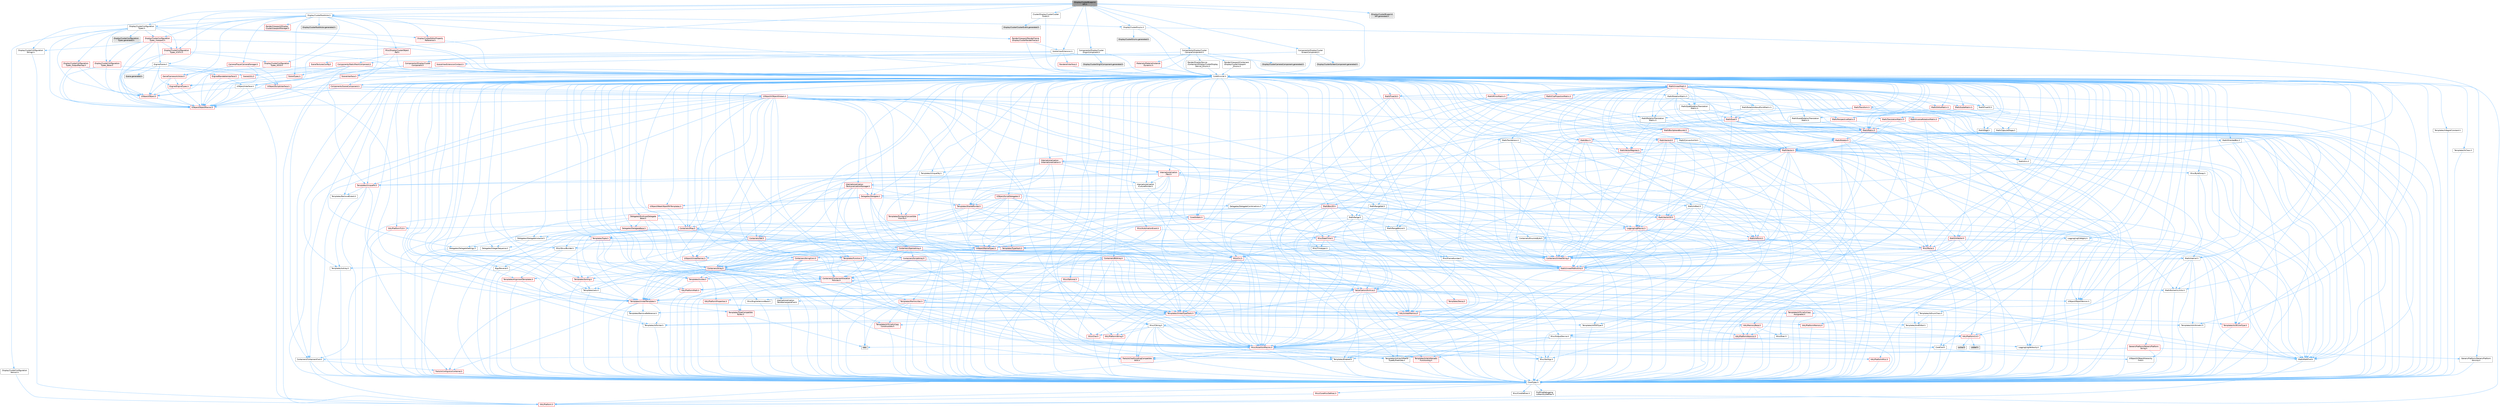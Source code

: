 digraph "IDisplayClusterBlueprintAPI.h"
{
 // INTERACTIVE_SVG=YES
 // LATEX_PDF_SIZE
  bgcolor="transparent";
  edge [fontname=Helvetica,fontsize=10,labelfontname=Helvetica,labelfontsize=10];
  node [fontname=Helvetica,fontsize=10,shape=box,height=0.2,width=0.4];
  Node1 [id="Node000001",label="IDisplayClusterBlueprint\lAPI.h",height=0.2,width=0.4,color="gray40", fillcolor="grey60", style="filled", fontcolor="black",tooltip=" "];
  Node1 -> Node2 [id="edge1_Node000001_Node000002",color="steelblue1",style="solid",tooltip=" "];
  Node2 [id="Node000002",label="CoreMinimal.h",height=0.2,width=0.4,color="grey40", fillcolor="white", style="filled",URL="$d7/d67/CoreMinimal_8h.html",tooltip=" "];
  Node2 -> Node3 [id="edge2_Node000002_Node000003",color="steelblue1",style="solid",tooltip=" "];
  Node3 [id="Node000003",label="CoreTypes.h",height=0.2,width=0.4,color="grey40", fillcolor="white", style="filled",URL="$dc/dec/CoreTypes_8h.html",tooltip=" "];
  Node3 -> Node4 [id="edge3_Node000003_Node000004",color="steelblue1",style="solid",tooltip=" "];
  Node4 [id="Node000004",label="HAL/Platform.h",height=0.2,width=0.4,color="red", fillcolor="#FFF0F0", style="filled",URL="$d9/dd0/Platform_8h.html",tooltip=" "];
  Node3 -> Node14 [id="edge4_Node000003_Node000014",color="steelblue1",style="solid",tooltip=" "];
  Node14 [id="Node000014",label="ProfilingDebugging\l/UMemoryDefines.h",height=0.2,width=0.4,color="grey40", fillcolor="white", style="filled",URL="$d2/da2/UMemoryDefines_8h.html",tooltip=" "];
  Node3 -> Node15 [id="edge5_Node000003_Node000015",color="steelblue1",style="solid",tooltip=" "];
  Node15 [id="Node000015",label="Misc/CoreMiscDefines.h",height=0.2,width=0.4,color="red", fillcolor="#FFF0F0", style="filled",URL="$da/d38/CoreMiscDefines_8h.html",tooltip=" "];
  Node15 -> Node4 [id="edge6_Node000015_Node000004",color="steelblue1",style="solid",tooltip=" "];
  Node3 -> Node16 [id="edge7_Node000003_Node000016",color="steelblue1",style="solid",tooltip=" "];
  Node16 [id="Node000016",label="Misc/CoreDefines.h",height=0.2,width=0.4,color="grey40", fillcolor="white", style="filled",URL="$d3/dd2/CoreDefines_8h.html",tooltip=" "];
  Node2 -> Node17 [id="edge8_Node000002_Node000017",color="steelblue1",style="solid",tooltip=" "];
  Node17 [id="Node000017",label="CoreFwd.h",height=0.2,width=0.4,color="grey40", fillcolor="white", style="filled",URL="$d1/d1e/CoreFwd_8h.html",tooltip=" "];
  Node17 -> Node3 [id="edge9_Node000017_Node000003",color="steelblue1",style="solid",tooltip=" "];
  Node17 -> Node18 [id="edge10_Node000017_Node000018",color="steelblue1",style="solid",tooltip=" "];
  Node18 [id="Node000018",label="Containers/ContainersFwd.h",height=0.2,width=0.4,color="grey40", fillcolor="white", style="filled",URL="$d4/d0a/ContainersFwd_8h.html",tooltip=" "];
  Node18 -> Node4 [id="edge11_Node000018_Node000004",color="steelblue1",style="solid",tooltip=" "];
  Node18 -> Node3 [id="edge12_Node000018_Node000003",color="steelblue1",style="solid",tooltip=" "];
  Node18 -> Node19 [id="edge13_Node000018_Node000019",color="steelblue1",style="solid",tooltip=" "];
  Node19 [id="Node000019",label="Traits/IsContiguousContainer.h",height=0.2,width=0.4,color="red", fillcolor="#FFF0F0", style="filled",URL="$d5/d3c/IsContiguousContainer_8h.html",tooltip=" "];
  Node19 -> Node3 [id="edge14_Node000019_Node000003",color="steelblue1",style="solid",tooltip=" "];
  Node17 -> Node22 [id="edge15_Node000017_Node000022",color="steelblue1",style="solid",tooltip=" "];
  Node22 [id="Node000022",label="Math/MathFwd.h",height=0.2,width=0.4,color="grey40", fillcolor="white", style="filled",URL="$d2/d10/MathFwd_8h.html",tooltip=" "];
  Node22 -> Node4 [id="edge16_Node000022_Node000004",color="steelblue1",style="solid",tooltip=" "];
  Node17 -> Node23 [id="edge17_Node000017_Node000023",color="steelblue1",style="solid",tooltip=" "];
  Node23 [id="Node000023",label="UObject/UObjectHierarchy\lFwd.h",height=0.2,width=0.4,color="grey40", fillcolor="white", style="filled",URL="$d3/d13/UObjectHierarchyFwd_8h.html",tooltip=" "];
  Node2 -> Node23 [id="edge18_Node000002_Node000023",color="steelblue1",style="solid",tooltip=" "];
  Node2 -> Node18 [id="edge19_Node000002_Node000018",color="steelblue1",style="solid",tooltip=" "];
  Node2 -> Node24 [id="edge20_Node000002_Node000024",color="steelblue1",style="solid",tooltip=" "];
  Node24 [id="Node000024",label="Misc/VarArgs.h",height=0.2,width=0.4,color="grey40", fillcolor="white", style="filled",URL="$d5/d6f/VarArgs_8h.html",tooltip=" "];
  Node24 -> Node3 [id="edge21_Node000024_Node000003",color="steelblue1",style="solid",tooltip=" "];
  Node2 -> Node25 [id="edge22_Node000002_Node000025",color="steelblue1",style="solid",tooltip=" "];
  Node25 [id="Node000025",label="Logging/LogVerbosity.h",height=0.2,width=0.4,color="grey40", fillcolor="white", style="filled",URL="$d2/d8f/LogVerbosity_8h.html",tooltip=" "];
  Node25 -> Node3 [id="edge23_Node000025_Node000003",color="steelblue1",style="solid",tooltip=" "];
  Node2 -> Node26 [id="edge24_Node000002_Node000026",color="steelblue1",style="solid",tooltip=" "];
  Node26 [id="Node000026",label="Misc/OutputDevice.h",height=0.2,width=0.4,color="grey40", fillcolor="white", style="filled",URL="$d7/d32/OutputDevice_8h.html",tooltip=" "];
  Node26 -> Node17 [id="edge25_Node000026_Node000017",color="steelblue1",style="solid",tooltip=" "];
  Node26 -> Node3 [id="edge26_Node000026_Node000003",color="steelblue1",style="solid",tooltip=" "];
  Node26 -> Node25 [id="edge27_Node000026_Node000025",color="steelblue1",style="solid",tooltip=" "];
  Node26 -> Node24 [id="edge28_Node000026_Node000024",color="steelblue1",style="solid",tooltip=" "];
  Node26 -> Node27 [id="edge29_Node000026_Node000027",color="steelblue1",style="solid",tooltip=" "];
  Node27 [id="Node000027",label="Templates/IsArrayOrRefOf\lTypeByPredicate.h",height=0.2,width=0.4,color="grey40", fillcolor="white", style="filled",URL="$d6/da1/IsArrayOrRefOfTypeByPredicate_8h.html",tooltip=" "];
  Node27 -> Node3 [id="edge30_Node000027_Node000003",color="steelblue1",style="solid",tooltip=" "];
  Node26 -> Node28 [id="edge31_Node000026_Node000028",color="steelblue1",style="solid",tooltip=" "];
  Node28 [id="Node000028",label="Templates/IsValidVariadic\lFunctionArg.h",height=0.2,width=0.4,color="red", fillcolor="#FFF0F0", style="filled",URL="$d0/dc8/IsValidVariadicFunctionArg_8h.html",tooltip=" "];
  Node28 -> Node3 [id="edge32_Node000028_Node000003",color="steelblue1",style="solid",tooltip=" "];
  Node26 -> Node30 [id="edge33_Node000026_Node000030",color="steelblue1",style="solid",tooltip=" "];
  Node30 [id="Node000030",label="Traits/IsCharEncodingCompatible\lWith.h",height=0.2,width=0.4,color="red", fillcolor="#FFF0F0", style="filled",URL="$df/dd1/IsCharEncodingCompatibleWith_8h.html",tooltip=" "];
  Node2 -> Node32 [id="edge34_Node000002_Node000032",color="steelblue1",style="solid",tooltip=" "];
  Node32 [id="Node000032",label="HAL/PlatformCrt.h",height=0.2,width=0.4,color="red", fillcolor="#FFF0F0", style="filled",URL="$d8/d75/PlatformCrt_8h.html",tooltip=" "];
  Node32 -> Node33 [id="edge35_Node000032_Node000033",color="steelblue1",style="solid",tooltip=" "];
  Node33 [id="Node000033",label="new",height=0.2,width=0.4,color="grey60", fillcolor="#E0E0E0", style="filled",tooltip=" "];
  Node32 -> Node34 [id="edge36_Node000032_Node000034",color="steelblue1",style="solid",tooltip=" "];
  Node34 [id="Node000034",label="wchar.h",height=0.2,width=0.4,color="grey60", fillcolor="#E0E0E0", style="filled",tooltip=" "];
  Node32 -> Node35 [id="edge37_Node000032_Node000035",color="steelblue1",style="solid",tooltip=" "];
  Node35 [id="Node000035",label="stddef.h",height=0.2,width=0.4,color="grey60", fillcolor="#E0E0E0", style="filled",tooltip=" "];
  Node2 -> Node42 [id="edge38_Node000002_Node000042",color="steelblue1",style="solid",tooltip=" "];
  Node42 [id="Node000042",label="HAL/PlatformMisc.h",height=0.2,width=0.4,color="red", fillcolor="#FFF0F0", style="filled",URL="$d0/df5/PlatformMisc_8h.html",tooltip=" "];
  Node42 -> Node3 [id="edge39_Node000042_Node000003",color="steelblue1",style="solid",tooltip=" "];
  Node2 -> Node61 [id="edge40_Node000002_Node000061",color="steelblue1",style="solid",tooltip=" "];
  Node61 [id="Node000061",label="Misc/AssertionMacros.h",height=0.2,width=0.4,color="red", fillcolor="#FFF0F0", style="filled",URL="$d0/dfa/AssertionMacros_8h.html",tooltip=" "];
  Node61 -> Node3 [id="edge41_Node000061_Node000003",color="steelblue1",style="solid",tooltip=" "];
  Node61 -> Node4 [id="edge42_Node000061_Node000004",color="steelblue1",style="solid",tooltip=" "];
  Node61 -> Node42 [id="edge43_Node000061_Node000042",color="steelblue1",style="solid",tooltip=" "];
  Node61 -> Node62 [id="edge44_Node000061_Node000062",color="steelblue1",style="solid",tooltip=" "];
  Node62 [id="Node000062",label="Templates/EnableIf.h",height=0.2,width=0.4,color="grey40", fillcolor="white", style="filled",URL="$d7/d60/EnableIf_8h.html",tooltip=" "];
  Node62 -> Node3 [id="edge45_Node000062_Node000003",color="steelblue1",style="solid",tooltip=" "];
  Node61 -> Node27 [id="edge46_Node000061_Node000027",color="steelblue1",style="solid",tooltip=" "];
  Node61 -> Node28 [id="edge47_Node000061_Node000028",color="steelblue1",style="solid",tooltip=" "];
  Node61 -> Node30 [id="edge48_Node000061_Node000030",color="steelblue1",style="solid",tooltip=" "];
  Node61 -> Node24 [id="edge49_Node000061_Node000024",color="steelblue1",style="solid",tooltip=" "];
  Node2 -> Node70 [id="edge50_Node000002_Node000070",color="steelblue1",style="solid",tooltip=" "];
  Node70 [id="Node000070",label="Templates/IsPointer.h",height=0.2,width=0.4,color="grey40", fillcolor="white", style="filled",URL="$d7/d05/IsPointer_8h.html",tooltip=" "];
  Node70 -> Node3 [id="edge51_Node000070_Node000003",color="steelblue1",style="solid",tooltip=" "];
  Node2 -> Node71 [id="edge52_Node000002_Node000071",color="steelblue1",style="solid",tooltip=" "];
  Node71 [id="Node000071",label="HAL/PlatformMemory.h",height=0.2,width=0.4,color="red", fillcolor="#FFF0F0", style="filled",URL="$de/d68/PlatformMemory_8h.html",tooltip=" "];
  Node71 -> Node3 [id="edge53_Node000071_Node000003",color="steelblue1",style="solid",tooltip=" "];
  Node2 -> Node54 [id="edge54_Node000002_Node000054",color="steelblue1",style="solid",tooltip=" "];
  Node54 [id="Node000054",label="HAL/PlatformAtomics.h",height=0.2,width=0.4,color="red", fillcolor="#FFF0F0", style="filled",URL="$d3/d36/PlatformAtomics_8h.html",tooltip=" "];
  Node54 -> Node3 [id="edge55_Node000054_Node000003",color="steelblue1",style="solid",tooltip=" "];
  Node2 -> Node76 [id="edge56_Node000002_Node000076",color="steelblue1",style="solid",tooltip=" "];
  Node76 [id="Node000076",label="Misc/Exec.h",height=0.2,width=0.4,color="grey40", fillcolor="white", style="filled",URL="$de/ddb/Exec_8h.html",tooltip=" "];
  Node76 -> Node3 [id="edge57_Node000076_Node000003",color="steelblue1",style="solid",tooltip=" "];
  Node76 -> Node61 [id="edge58_Node000076_Node000061",color="steelblue1",style="solid",tooltip=" "];
  Node2 -> Node77 [id="edge59_Node000002_Node000077",color="steelblue1",style="solid",tooltip=" "];
  Node77 [id="Node000077",label="HAL/MemoryBase.h",height=0.2,width=0.4,color="red", fillcolor="#FFF0F0", style="filled",URL="$d6/d9f/MemoryBase_8h.html",tooltip=" "];
  Node77 -> Node3 [id="edge60_Node000077_Node000003",color="steelblue1",style="solid",tooltip=" "];
  Node77 -> Node54 [id="edge61_Node000077_Node000054",color="steelblue1",style="solid",tooltip=" "];
  Node77 -> Node32 [id="edge62_Node000077_Node000032",color="steelblue1",style="solid",tooltip=" "];
  Node77 -> Node76 [id="edge63_Node000077_Node000076",color="steelblue1",style="solid",tooltip=" "];
  Node77 -> Node26 [id="edge64_Node000077_Node000026",color="steelblue1",style="solid",tooltip=" "];
  Node2 -> Node87 [id="edge65_Node000002_Node000087",color="steelblue1",style="solid",tooltip=" "];
  Node87 [id="Node000087",label="HAL/UnrealMemory.h",height=0.2,width=0.4,color="red", fillcolor="#FFF0F0", style="filled",URL="$d9/d96/UnrealMemory_8h.html",tooltip=" "];
  Node87 -> Node3 [id="edge66_Node000087_Node000003",color="steelblue1",style="solid",tooltip=" "];
  Node87 -> Node77 [id="edge67_Node000087_Node000077",color="steelblue1",style="solid",tooltip=" "];
  Node87 -> Node71 [id="edge68_Node000087_Node000071",color="steelblue1",style="solid",tooltip=" "];
  Node87 -> Node70 [id="edge69_Node000087_Node000070",color="steelblue1",style="solid",tooltip=" "];
  Node2 -> Node89 [id="edge70_Node000002_Node000089",color="steelblue1",style="solid",tooltip=" "];
  Node89 [id="Node000089",label="Templates/IsArithmetic.h",height=0.2,width=0.4,color="grey40", fillcolor="white", style="filled",URL="$d2/d5d/IsArithmetic_8h.html",tooltip=" "];
  Node89 -> Node3 [id="edge71_Node000089_Node000003",color="steelblue1",style="solid",tooltip=" "];
  Node2 -> Node83 [id="edge72_Node000002_Node000083",color="steelblue1",style="solid",tooltip=" "];
  Node83 [id="Node000083",label="Templates/AndOrNot.h",height=0.2,width=0.4,color="grey40", fillcolor="white", style="filled",URL="$db/d0a/AndOrNot_8h.html",tooltip=" "];
  Node83 -> Node3 [id="edge73_Node000083_Node000003",color="steelblue1",style="solid",tooltip=" "];
  Node2 -> Node90 [id="edge74_Node000002_Node000090",color="steelblue1",style="solid",tooltip=" "];
  Node90 [id="Node000090",label="Templates/IsPODType.h",height=0.2,width=0.4,color="grey40", fillcolor="white", style="filled",URL="$d7/db1/IsPODType_8h.html",tooltip=" "];
  Node90 -> Node3 [id="edge75_Node000090_Node000003",color="steelblue1",style="solid",tooltip=" "];
  Node2 -> Node91 [id="edge76_Node000002_Node000091",color="steelblue1",style="solid",tooltip=" "];
  Node91 [id="Node000091",label="Templates/IsUECoreType.h",height=0.2,width=0.4,color="red", fillcolor="#FFF0F0", style="filled",URL="$d1/db8/IsUECoreType_8h.html",tooltip=" "];
  Node91 -> Node3 [id="edge77_Node000091_Node000003",color="steelblue1",style="solid",tooltip=" "];
  Node2 -> Node84 [id="edge78_Node000002_Node000084",color="steelblue1",style="solid",tooltip=" "];
  Node84 [id="Node000084",label="Templates/IsTriviallyCopy\lConstructible.h",height=0.2,width=0.4,color="red", fillcolor="#FFF0F0", style="filled",URL="$d3/d78/IsTriviallyCopyConstructible_8h.html",tooltip=" "];
  Node84 -> Node3 [id="edge79_Node000084_Node000003",color="steelblue1",style="solid",tooltip=" "];
  Node2 -> Node92 [id="edge80_Node000002_Node000092",color="steelblue1",style="solid",tooltip=" "];
  Node92 [id="Node000092",label="Templates/UnrealTypeTraits.h",height=0.2,width=0.4,color="red", fillcolor="#FFF0F0", style="filled",URL="$d2/d2d/UnrealTypeTraits_8h.html",tooltip=" "];
  Node92 -> Node3 [id="edge81_Node000092_Node000003",color="steelblue1",style="solid",tooltip=" "];
  Node92 -> Node70 [id="edge82_Node000092_Node000070",color="steelblue1",style="solid",tooltip=" "];
  Node92 -> Node61 [id="edge83_Node000092_Node000061",color="steelblue1",style="solid",tooltip=" "];
  Node92 -> Node83 [id="edge84_Node000092_Node000083",color="steelblue1",style="solid",tooltip=" "];
  Node92 -> Node62 [id="edge85_Node000092_Node000062",color="steelblue1",style="solid",tooltip=" "];
  Node92 -> Node89 [id="edge86_Node000092_Node000089",color="steelblue1",style="solid",tooltip=" "];
  Node92 -> Node90 [id="edge87_Node000092_Node000090",color="steelblue1",style="solid",tooltip=" "];
  Node92 -> Node91 [id="edge88_Node000092_Node000091",color="steelblue1",style="solid",tooltip=" "];
  Node92 -> Node84 [id="edge89_Node000092_Node000084",color="steelblue1",style="solid",tooltip=" "];
  Node2 -> Node62 [id="edge90_Node000002_Node000062",color="steelblue1",style="solid",tooltip=" "];
  Node2 -> Node94 [id="edge91_Node000002_Node000094",color="steelblue1",style="solid",tooltip=" "];
  Node94 [id="Node000094",label="Templates/RemoveReference.h",height=0.2,width=0.4,color="grey40", fillcolor="white", style="filled",URL="$da/dbe/RemoveReference_8h.html",tooltip=" "];
  Node94 -> Node3 [id="edge92_Node000094_Node000003",color="steelblue1",style="solid",tooltip=" "];
  Node2 -> Node95 [id="edge93_Node000002_Node000095",color="steelblue1",style="solid",tooltip=" "];
  Node95 [id="Node000095",label="Templates/IntegralConstant.h",height=0.2,width=0.4,color="grey40", fillcolor="white", style="filled",URL="$db/d1b/IntegralConstant_8h.html",tooltip=" "];
  Node95 -> Node3 [id="edge94_Node000095_Node000003",color="steelblue1",style="solid",tooltip=" "];
  Node2 -> Node96 [id="edge95_Node000002_Node000096",color="steelblue1",style="solid",tooltip=" "];
  Node96 [id="Node000096",label="Templates/IsClass.h",height=0.2,width=0.4,color="grey40", fillcolor="white", style="filled",URL="$db/dcb/IsClass_8h.html",tooltip=" "];
  Node96 -> Node3 [id="edge96_Node000096_Node000003",color="steelblue1",style="solid",tooltip=" "];
  Node2 -> Node97 [id="edge97_Node000002_Node000097",color="steelblue1",style="solid",tooltip=" "];
  Node97 [id="Node000097",label="Templates/TypeCompatible\lBytes.h",height=0.2,width=0.4,color="red", fillcolor="#FFF0F0", style="filled",URL="$df/d0a/TypeCompatibleBytes_8h.html",tooltip=" "];
  Node97 -> Node3 [id="edge98_Node000097_Node000003",color="steelblue1",style="solid",tooltip=" "];
  Node97 -> Node33 [id="edge99_Node000097_Node000033",color="steelblue1",style="solid",tooltip=" "];
  Node2 -> Node19 [id="edge100_Node000002_Node000019",color="steelblue1",style="solid",tooltip=" "];
  Node2 -> Node98 [id="edge101_Node000002_Node000098",color="steelblue1",style="solid",tooltip=" "];
  Node98 [id="Node000098",label="Templates/UnrealTemplate.h",height=0.2,width=0.4,color="red", fillcolor="#FFF0F0", style="filled",URL="$d4/d24/UnrealTemplate_8h.html",tooltip=" "];
  Node98 -> Node3 [id="edge102_Node000098_Node000003",color="steelblue1",style="solid",tooltip=" "];
  Node98 -> Node70 [id="edge103_Node000098_Node000070",color="steelblue1",style="solid",tooltip=" "];
  Node98 -> Node87 [id="edge104_Node000098_Node000087",color="steelblue1",style="solid",tooltip=" "];
  Node98 -> Node92 [id="edge105_Node000098_Node000092",color="steelblue1",style="solid",tooltip=" "];
  Node98 -> Node94 [id="edge106_Node000098_Node000094",color="steelblue1",style="solid",tooltip=" "];
  Node98 -> Node97 [id="edge107_Node000098_Node000097",color="steelblue1",style="solid",tooltip=" "];
  Node98 -> Node19 [id="edge108_Node000098_Node000019",color="steelblue1",style="solid",tooltip=" "];
  Node2 -> Node47 [id="edge109_Node000002_Node000047",color="steelblue1",style="solid",tooltip=" "];
  Node47 [id="Node000047",label="Math/NumericLimits.h",height=0.2,width=0.4,color="grey40", fillcolor="white", style="filled",URL="$df/d1b/NumericLimits_8h.html",tooltip=" "];
  Node47 -> Node3 [id="edge110_Node000047_Node000003",color="steelblue1",style="solid",tooltip=" "];
  Node2 -> Node102 [id="edge111_Node000002_Node000102",color="steelblue1",style="solid",tooltip=" "];
  Node102 [id="Node000102",label="HAL/PlatformMath.h",height=0.2,width=0.4,color="red", fillcolor="#FFF0F0", style="filled",URL="$dc/d53/PlatformMath_8h.html",tooltip=" "];
  Node102 -> Node3 [id="edge112_Node000102_Node000003",color="steelblue1",style="solid",tooltip=" "];
  Node2 -> Node85 [id="edge113_Node000002_Node000085",color="steelblue1",style="solid",tooltip=" "];
  Node85 [id="Node000085",label="Templates/IsTriviallyCopy\lAssignable.h",height=0.2,width=0.4,color="red", fillcolor="#FFF0F0", style="filled",URL="$d2/df2/IsTriviallyCopyAssignable_8h.html",tooltip=" "];
  Node85 -> Node3 [id="edge114_Node000085_Node000003",color="steelblue1",style="solid",tooltip=" "];
  Node2 -> Node110 [id="edge115_Node000002_Node000110",color="steelblue1",style="solid",tooltip=" "];
  Node110 [id="Node000110",label="Templates/MemoryOps.h",height=0.2,width=0.4,color="red", fillcolor="#FFF0F0", style="filled",URL="$db/dea/MemoryOps_8h.html",tooltip=" "];
  Node110 -> Node3 [id="edge116_Node000110_Node000003",color="steelblue1",style="solid",tooltip=" "];
  Node110 -> Node87 [id="edge117_Node000110_Node000087",color="steelblue1",style="solid",tooltip=" "];
  Node110 -> Node85 [id="edge118_Node000110_Node000085",color="steelblue1",style="solid",tooltip=" "];
  Node110 -> Node84 [id="edge119_Node000110_Node000084",color="steelblue1",style="solid",tooltip=" "];
  Node110 -> Node92 [id="edge120_Node000110_Node000092",color="steelblue1",style="solid",tooltip=" "];
  Node110 -> Node33 [id="edge121_Node000110_Node000033",color="steelblue1",style="solid",tooltip=" "];
  Node2 -> Node111 [id="edge122_Node000002_Node000111",color="steelblue1",style="solid",tooltip=" "];
  Node111 [id="Node000111",label="Containers/ContainerAllocation\lPolicies.h",height=0.2,width=0.4,color="red", fillcolor="#FFF0F0", style="filled",URL="$d7/dff/ContainerAllocationPolicies_8h.html",tooltip=" "];
  Node111 -> Node3 [id="edge123_Node000111_Node000003",color="steelblue1",style="solid",tooltip=" "];
  Node111 -> Node111 [id="edge124_Node000111_Node000111",color="steelblue1",style="solid",tooltip=" "];
  Node111 -> Node102 [id="edge125_Node000111_Node000102",color="steelblue1",style="solid",tooltip=" "];
  Node111 -> Node87 [id="edge126_Node000111_Node000087",color="steelblue1",style="solid",tooltip=" "];
  Node111 -> Node47 [id="edge127_Node000111_Node000047",color="steelblue1",style="solid",tooltip=" "];
  Node111 -> Node61 [id="edge128_Node000111_Node000061",color="steelblue1",style="solid",tooltip=" "];
  Node111 -> Node110 [id="edge129_Node000111_Node000110",color="steelblue1",style="solid",tooltip=" "];
  Node111 -> Node97 [id="edge130_Node000111_Node000097",color="steelblue1",style="solid",tooltip=" "];
  Node2 -> Node114 [id="edge131_Node000002_Node000114",color="steelblue1",style="solid",tooltip=" "];
  Node114 [id="Node000114",label="Templates/IsEnumClass.h",height=0.2,width=0.4,color="grey40", fillcolor="white", style="filled",URL="$d7/d15/IsEnumClass_8h.html",tooltip=" "];
  Node114 -> Node3 [id="edge132_Node000114_Node000003",color="steelblue1",style="solid",tooltip=" "];
  Node114 -> Node83 [id="edge133_Node000114_Node000083",color="steelblue1",style="solid",tooltip=" "];
  Node2 -> Node115 [id="edge134_Node000002_Node000115",color="steelblue1",style="solid",tooltip=" "];
  Node115 [id="Node000115",label="HAL/PlatformProperties.h",height=0.2,width=0.4,color="red", fillcolor="#FFF0F0", style="filled",URL="$d9/db0/PlatformProperties_8h.html",tooltip=" "];
  Node115 -> Node3 [id="edge135_Node000115_Node000003",color="steelblue1",style="solid",tooltip=" "];
  Node2 -> Node118 [id="edge136_Node000002_Node000118",color="steelblue1",style="solid",tooltip=" "];
  Node118 [id="Node000118",label="Misc/EngineVersionBase.h",height=0.2,width=0.4,color="grey40", fillcolor="white", style="filled",URL="$d5/d2b/EngineVersionBase_8h.html",tooltip=" "];
  Node118 -> Node3 [id="edge137_Node000118_Node000003",color="steelblue1",style="solid",tooltip=" "];
  Node2 -> Node119 [id="edge138_Node000002_Node000119",color="steelblue1",style="solid",tooltip=" "];
  Node119 [id="Node000119",label="Internationalization\l/TextNamespaceFwd.h",height=0.2,width=0.4,color="grey40", fillcolor="white", style="filled",URL="$d8/d97/TextNamespaceFwd_8h.html",tooltip=" "];
  Node119 -> Node3 [id="edge139_Node000119_Node000003",color="steelblue1",style="solid",tooltip=" "];
  Node2 -> Node120 [id="edge140_Node000002_Node000120",color="steelblue1",style="solid",tooltip=" "];
  Node120 [id="Node000120",label="Serialization/Archive.h",height=0.2,width=0.4,color="red", fillcolor="#FFF0F0", style="filled",URL="$d7/d3b/Archive_8h.html",tooltip=" "];
  Node120 -> Node17 [id="edge141_Node000120_Node000017",color="steelblue1",style="solid",tooltip=" "];
  Node120 -> Node3 [id="edge142_Node000120_Node000003",color="steelblue1",style="solid",tooltip=" "];
  Node120 -> Node115 [id="edge143_Node000120_Node000115",color="steelblue1",style="solid",tooltip=" "];
  Node120 -> Node119 [id="edge144_Node000120_Node000119",color="steelblue1",style="solid",tooltip=" "];
  Node120 -> Node22 [id="edge145_Node000120_Node000022",color="steelblue1",style="solid",tooltip=" "];
  Node120 -> Node61 [id="edge146_Node000120_Node000061",color="steelblue1",style="solid",tooltip=" "];
  Node120 -> Node118 [id="edge147_Node000120_Node000118",color="steelblue1",style="solid",tooltip=" "];
  Node120 -> Node24 [id="edge148_Node000120_Node000024",color="steelblue1",style="solid",tooltip=" "];
  Node120 -> Node62 [id="edge149_Node000120_Node000062",color="steelblue1",style="solid",tooltip=" "];
  Node120 -> Node27 [id="edge150_Node000120_Node000027",color="steelblue1",style="solid",tooltip=" "];
  Node120 -> Node114 [id="edge151_Node000120_Node000114",color="steelblue1",style="solid",tooltip=" "];
  Node120 -> Node28 [id="edge152_Node000120_Node000028",color="steelblue1",style="solid",tooltip=" "];
  Node120 -> Node98 [id="edge153_Node000120_Node000098",color="steelblue1",style="solid",tooltip=" "];
  Node120 -> Node30 [id="edge154_Node000120_Node000030",color="steelblue1",style="solid",tooltip=" "];
  Node120 -> Node123 [id="edge155_Node000120_Node000123",color="steelblue1",style="solid",tooltip=" "];
  Node123 [id="Node000123",label="UObject/ObjectVersion.h",height=0.2,width=0.4,color="grey40", fillcolor="white", style="filled",URL="$da/d63/ObjectVersion_8h.html",tooltip=" "];
  Node123 -> Node3 [id="edge156_Node000123_Node000003",color="steelblue1",style="solid",tooltip=" "];
  Node2 -> Node124 [id="edge157_Node000002_Node000124",color="steelblue1",style="solid",tooltip=" "];
  Node124 [id="Node000124",label="Templates/Less.h",height=0.2,width=0.4,color="grey40", fillcolor="white", style="filled",URL="$de/dc8/Less_8h.html",tooltip=" "];
  Node124 -> Node3 [id="edge158_Node000124_Node000003",color="steelblue1",style="solid",tooltip=" "];
  Node124 -> Node98 [id="edge159_Node000124_Node000098",color="steelblue1",style="solid",tooltip=" "];
  Node2 -> Node125 [id="edge160_Node000002_Node000125",color="steelblue1",style="solid",tooltip=" "];
  Node125 [id="Node000125",label="Templates/Sorting.h",height=0.2,width=0.4,color="red", fillcolor="#FFF0F0", style="filled",URL="$d3/d9e/Sorting_8h.html",tooltip=" "];
  Node125 -> Node3 [id="edge161_Node000125_Node000003",color="steelblue1",style="solid",tooltip=" "];
  Node125 -> Node102 [id="edge162_Node000125_Node000102",color="steelblue1",style="solid",tooltip=" "];
  Node125 -> Node124 [id="edge163_Node000125_Node000124",color="steelblue1",style="solid",tooltip=" "];
  Node2 -> Node136 [id="edge164_Node000002_Node000136",color="steelblue1",style="solid",tooltip=" "];
  Node136 [id="Node000136",label="Misc/Char.h",height=0.2,width=0.4,color="red", fillcolor="#FFF0F0", style="filled",URL="$d0/d58/Char_8h.html",tooltip=" "];
  Node136 -> Node3 [id="edge165_Node000136_Node000003",color="steelblue1",style="solid",tooltip=" "];
  Node2 -> Node139 [id="edge166_Node000002_Node000139",color="steelblue1",style="solid",tooltip=" "];
  Node139 [id="Node000139",label="GenericPlatform/GenericPlatform\lStricmp.h",height=0.2,width=0.4,color="grey40", fillcolor="white", style="filled",URL="$d2/d86/GenericPlatformStricmp_8h.html",tooltip=" "];
  Node139 -> Node3 [id="edge167_Node000139_Node000003",color="steelblue1",style="solid",tooltip=" "];
  Node2 -> Node140 [id="edge168_Node000002_Node000140",color="steelblue1",style="solid",tooltip=" "];
  Node140 [id="Node000140",label="GenericPlatform/GenericPlatform\lString.h",height=0.2,width=0.4,color="red", fillcolor="#FFF0F0", style="filled",URL="$dd/d20/GenericPlatformString_8h.html",tooltip=" "];
  Node140 -> Node3 [id="edge169_Node000140_Node000003",color="steelblue1",style="solid",tooltip=" "];
  Node140 -> Node139 [id="edge170_Node000140_Node000139",color="steelblue1",style="solid",tooltip=" "];
  Node140 -> Node62 [id="edge171_Node000140_Node000062",color="steelblue1",style="solid",tooltip=" "];
  Node140 -> Node30 [id="edge172_Node000140_Node000030",color="steelblue1",style="solid",tooltip=" "];
  Node2 -> Node73 [id="edge173_Node000002_Node000073",color="steelblue1",style="solid",tooltip=" "];
  Node73 [id="Node000073",label="HAL/PlatformString.h",height=0.2,width=0.4,color="red", fillcolor="#FFF0F0", style="filled",URL="$db/db5/PlatformString_8h.html",tooltip=" "];
  Node73 -> Node3 [id="edge174_Node000073_Node000003",color="steelblue1",style="solid",tooltip=" "];
  Node2 -> Node143 [id="edge175_Node000002_Node000143",color="steelblue1",style="solid",tooltip=" "];
  Node143 [id="Node000143",label="Misc/CString.h",height=0.2,width=0.4,color="grey40", fillcolor="white", style="filled",URL="$d2/d49/CString_8h.html",tooltip=" "];
  Node143 -> Node3 [id="edge176_Node000143_Node000003",color="steelblue1",style="solid",tooltip=" "];
  Node143 -> Node32 [id="edge177_Node000143_Node000032",color="steelblue1",style="solid",tooltip=" "];
  Node143 -> Node73 [id="edge178_Node000143_Node000073",color="steelblue1",style="solid",tooltip=" "];
  Node143 -> Node61 [id="edge179_Node000143_Node000061",color="steelblue1",style="solid",tooltip=" "];
  Node143 -> Node136 [id="edge180_Node000143_Node000136",color="steelblue1",style="solid",tooltip=" "];
  Node143 -> Node24 [id="edge181_Node000143_Node000024",color="steelblue1",style="solid",tooltip=" "];
  Node143 -> Node27 [id="edge182_Node000143_Node000027",color="steelblue1",style="solid",tooltip=" "];
  Node143 -> Node28 [id="edge183_Node000143_Node000028",color="steelblue1",style="solid",tooltip=" "];
  Node143 -> Node30 [id="edge184_Node000143_Node000030",color="steelblue1",style="solid",tooltip=" "];
  Node2 -> Node144 [id="edge185_Node000002_Node000144",color="steelblue1",style="solid",tooltip=" "];
  Node144 [id="Node000144",label="Misc/Crc.h",height=0.2,width=0.4,color="red", fillcolor="#FFF0F0", style="filled",URL="$d4/dd2/Crc_8h.html",tooltip=" "];
  Node144 -> Node3 [id="edge186_Node000144_Node000003",color="steelblue1",style="solid",tooltip=" "];
  Node144 -> Node73 [id="edge187_Node000144_Node000073",color="steelblue1",style="solid",tooltip=" "];
  Node144 -> Node61 [id="edge188_Node000144_Node000061",color="steelblue1",style="solid",tooltip=" "];
  Node144 -> Node143 [id="edge189_Node000144_Node000143",color="steelblue1",style="solid",tooltip=" "];
  Node144 -> Node136 [id="edge190_Node000144_Node000136",color="steelblue1",style="solid",tooltip=" "];
  Node144 -> Node92 [id="edge191_Node000144_Node000092",color="steelblue1",style="solid",tooltip=" "];
  Node2 -> Node135 [id="edge192_Node000002_Node000135",color="steelblue1",style="solid",tooltip=" "];
  Node135 [id="Node000135",label="Math/UnrealMathUtility.h",height=0.2,width=0.4,color="red", fillcolor="#FFF0F0", style="filled",URL="$db/db8/UnrealMathUtility_8h.html",tooltip=" "];
  Node135 -> Node3 [id="edge193_Node000135_Node000003",color="steelblue1",style="solid",tooltip=" "];
  Node135 -> Node61 [id="edge194_Node000135_Node000061",color="steelblue1",style="solid",tooltip=" "];
  Node135 -> Node102 [id="edge195_Node000135_Node000102",color="steelblue1",style="solid",tooltip=" "];
  Node135 -> Node22 [id="edge196_Node000135_Node000022",color="steelblue1",style="solid",tooltip=" "];
  Node2 -> Node145 [id="edge197_Node000002_Node000145",color="steelblue1",style="solid",tooltip=" "];
  Node145 [id="Node000145",label="Containers/UnrealString.h",height=0.2,width=0.4,color="red", fillcolor="#FFF0F0", style="filled",URL="$d5/dba/UnrealString_8h.html",tooltip=" "];
  Node2 -> Node149 [id="edge198_Node000002_Node000149",color="steelblue1",style="solid",tooltip=" "];
  Node149 [id="Node000149",label="Containers/Array.h",height=0.2,width=0.4,color="red", fillcolor="#FFF0F0", style="filled",URL="$df/dd0/Array_8h.html",tooltip=" "];
  Node149 -> Node3 [id="edge199_Node000149_Node000003",color="steelblue1",style="solid",tooltip=" "];
  Node149 -> Node61 [id="edge200_Node000149_Node000061",color="steelblue1",style="solid",tooltip=" "];
  Node149 -> Node87 [id="edge201_Node000149_Node000087",color="steelblue1",style="solid",tooltip=" "];
  Node149 -> Node92 [id="edge202_Node000149_Node000092",color="steelblue1",style="solid",tooltip=" "];
  Node149 -> Node98 [id="edge203_Node000149_Node000098",color="steelblue1",style="solid",tooltip=" "];
  Node149 -> Node111 [id="edge204_Node000149_Node000111",color="steelblue1",style="solid",tooltip=" "];
  Node149 -> Node120 [id="edge205_Node000149_Node000120",color="steelblue1",style="solid",tooltip=" "];
  Node149 -> Node128 [id="edge206_Node000149_Node000128",color="steelblue1",style="solid",tooltip=" "];
  Node128 [id="Node000128",label="Templates/Invoke.h",height=0.2,width=0.4,color="red", fillcolor="#FFF0F0", style="filled",URL="$d7/deb/Invoke_8h.html",tooltip=" "];
  Node128 -> Node3 [id="edge207_Node000128_Node000003",color="steelblue1",style="solid",tooltip=" "];
  Node128 -> Node98 [id="edge208_Node000128_Node000098",color="steelblue1",style="solid",tooltip=" "];
  Node149 -> Node124 [id="edge209_Node000149_Node000124",color="steelblue1",style="solid",tooltip=" "];
  Node149 -> Node125 [id="edge210_Node000149_Node000125",color="steelblue1",style="solid",tooltip=" "];
  Node149 -> Node172 [id="edge211_Node000149_Node000172",color="steelblue1",style="solid",tooltip=" "];
  Node172 [id="Node000172",label="Templates/AlignmentTemplates.h",height=0.2,width=0.4,color="red", fillcolor="#FFF0F0", style="filled",URL="$dd/d32/AlignmentTemplates_8h.html",tooltip=" "];
  Node172 -> Node3 [id="edge212_Node000172_Node000003",color="steelblue1",style="solid",tooltip=" "];
  Node172 -> Node70 [id="edge213_Node000172_Node000070",color="steelblue1",style="solid",tooltip=" "];
  Node2 -> Node173 [id="edge214_Node000002_Node000173",color="steelblue1",style="solid",tooltip=" "];
  Node173 [id="Node000173",label="Misc/FrameNumber.h",height=0.2,width=0.4,color="grey40", fillcolor="white", style="filled",URL="$dd/dbd/FrameNumber_8h.html",tooltip=" "];
  Node173 -> Node3 [id="edge215_Node000173_Node000003",color="steelblue1",style="solid",tooltip=" "];
  Node173 -> Node47 [id="edge216_Node000173_Node000047",color="steelblue1",style="solid",tooltip=" "];
  Node173 -> Node135 [id="edge217_Node000173_Node000135",color="steelblue1",style="solid",tooltip=" "];
  Node173 -> Node62 [id="edge218_Node000173_Node000062",color="steelblue1",style="solid",tooltip=" "];
  Node173 -> Node92 [id="edge219_Node000173_Node000092",color="steelblue1",style="solid",tooltip=" "];
  Node2 -> Node174 [id="edge220_Node000002_Node000174",color="steelblue1",style="solid",tooltip=" "];
  Node174 [id="Node000174",label="Misc/Timespan.h",height=0.2,width=0.4,color="grey40", fillcolor="white", style="filled",URL="$da/dd9/Timespan_8h.html",tooltip=" "];
  Node174 -> Node3 [id="edge221_Node000174_Node000003",color="steelblue1",style="solid",tooltip=" "];
  Node174 -> Node175 [id="edge222_Node000174_Node000175",color="steelblue1",style="solid",tooltip=" "];
  Node175 [id="Node000175",label="Math/Interval.h",height=0.2,width=0.4,color="grey40", fillcolor="white", style="filled",URL="$d1/d55/Interval_8h.html",tooltip=" "];
  Node175 -> Node3 [id="edge223_Node000175_Node000003",color="steelblue1",style="solid",tooltip=" "];
  Node175 -> Node89 [id="edge224_Node000175_Node000089",color="steelblue1",style="solid",tooltip=" "];
  Node175 -> Node92 [id="edge225_Node000175_Node000092",color="steelblue1",style="solid",tooltip=" "];
  Node175 -> Node47 [id="edge226_Node000175_Node000047",color="steelblue1",style="solid",tooltip=" "];
  Node175 -> Node135 [id="edge227_Node000175_Node000135",color="steelblue1",style="solid",tooltip=" "];
  Node174 -> Node135 [id="edge228_Node000174_Node000135",color="steelblue1",style="solid",tooltip=" "];
  Node174 -> Node61 [id="edge229_Node000174_Node000061",color="steelblue1",style="solid",tooltip=" "];
  Node2 -> Node176 [id="edge230_Node000002_Node000176",color="steelblue1",style="solid",tooltip=" "];
  Node176 [id="Node000176",label="Containers/StringConv.h",height=0.2,width=0.4,color="red", fillcolor="#FFF0F0", style="filled",URL="$d3/ddf/StringConv_8h.html",tooltip=" "];
  Node176 -> Node3 [id="edge231_Node000176_Node000003",color="steelblue1",style="solid",tooltip=" "];
  Node176 -> Node61 [id="edge232_Node000176_Node000061",color="steelblue1",style="solid",tooltip=" "];
  Node176 -> Node111 [id="edge233_Node000176_Node000111",color="steelblue1",style="solid",tooltip=" "];
  Node176 -> Node149 [id="edge234_Node000176_Node000149",color="steelblue1",style="solid",tooltip=" "];
  Node176 -> Node143 [id="edge235_Node000176_Node000143",color="steelblue1",style="solid",tooltip=" "];
  Node176 -> Node177 [id="edge236_Node000176_Node000177",color="steelblue1",style="solid",tooltip=" "];
  Node177 [id="Node000177",label="Templates/IsArray.h",height=0.2,width=0.4,color="grey40", fillcolor="white", style="filled",URL="$d8/d8d/IsArray_8h.html",tooltip=" "];
  Node177 -> Node3 [id="edge237_Node000177_Node000003",color="steelblue1",style="solid",tooltip=" "];
  Node176 -> Node98 [id="edge238_Node000176_Node000098",color="steelblue1",style="solid",tooltip=" "];
  Node176 -> Node92 [id="edge239_Node000176_Node000092",color="steelblue1",style="solid",tooltip=" "];
  Node176 -> Node30 [id="edge240_Node000176_Node000030",color="steelblue1",style="solid",tooltip=" "];
  Node176 -> Node19 [id="edge241_Node000176_Node000019",color="steelblue1",style="solid",tooltip=" "];
  Node2 -> Node178 [id="edge242_Node000002_Node000178",color="steelblue1",style="solid",tooltip=" "];
  Node178 [id="Node000178",label="UObject/UnrealNames.h",height=0.2,width=0.4,color="red", fillcolor="#FFF0F0", style="filled",URL="$d8/db1/UnrealNames_8h.html",tooltip=" "];
  Node178 -> Node3 [id="edge243_Node000178_Node000003",color="steelblue1",style="solid",tooltip=" "];
  Node2 -> Node180 [id="edge244_Node000002_Node000180",color="steelblue1",style="solid",tooltip=" "];
  Node180 [id="Node000180",label="UObject/NameTypes.h",height=0.2,width=0.4,color="red", fillcolor="#FFF0F0", style="filled",URL="$d6/d35/NameTypes_8h.html",tooltip=" "];
  Node180 -> Node3 [id="edge245_Node000180_Node000003",color="steelblue1",style="solid",tooltip=" "];
  Node180 -> Node61 [id="edge246_Node000180_Node000061",color="steelblue1",style="solid",tooltip=" "];
  Node180 -> Node87 [id="edge247_Node000180_Node000087",color="steelblue1",style="solid",tooltip=" "];
  Node180 -> Node92 [id="edge248_Node000180_Node000092",color="steelblue1",style="solid",tooltip=" "];
  Node180 -> Node98 [id="edge249_Node000180_Node000098",color="steelblue1",style="solid",tooltip=" "];
  Node180 -> Node145 [id="edge250_Node000180_Node000145",color="steelblue1",style="solid",tooltip=" "];
  Node180 -> Node176 [id="edge251_Node000180_Node000176",color="steelblue1",style="solid",tooltip=" "];
  Node180 -> Node178 [id="edge252_Node000180_Node000178",color="steelblue1",style="solid",tooltip=" "];
  Node2 -> Node188 [id="edge253_Node000002_Node000188",color="steelblue1",style="solid",tooltip=" "];
  Node188 [id="Node000188",label="Misc/Parse.h",height=0.2,width=0.4,color="red", fillcolor="#FFF0F0", style="filled",URL="$dc/d71/Parse_8h.html",tooltip=" "];
  Node188 -> Node145 [id="edge254_Node000188_Node000145",color="steelblue1",style="solid",tooltip=" "];
  Node188 -> Node3 [id="edge255_Node000188_Node000003",color="steelblue1",style="solid",tooltip=" "];
  Node188 -> Node32 [id="edge256_Node000188_Node000032",color="steelblue1",style="solid",tooltip=" "];
  Node188 -> Node189 [id="edge257_Node000188_Node000189",color="steelblue1",style="solid",tooltip=" "];
  Node189 [id="Node000189",label="Templates/Function.h",height=0.2,width=0.4,color="red", fillcolor="#FFF0F0", style="filled",URL="$df/df5/Function_8h.html",tooltip=" "];
  Node189 -> Node3 [id="edge258_Node000189_Node000003",color="steelblue1",style="solid",tooltip=" "];
  Node189 -> Node61 [id="edge259_Node000189_Node000061",color="steelblue1",style="solid",tooltip=" "];
  Node189 -> Node87 [id="edge260_Node000189_Node000087",color="steelblue1",style="solid",tooltip=" "];
  Node189 -> Node92 [id="edge261_Node000189_Node000092",color="steelblue1",style="solid",tooltip=" "];
  Node189 -> Node128 [id="edge262_Node000189_Node000128",color="steelblue1",style="solid",tooltip=" "];
  Node189 -> Node98 [id="edge263_Node000189_Node000098",color="steelblue1",style="solid",tooltip=" "];
  Node189 -> Node135 [id="edge264_Node000189_Node000135",color="steelblue1",style="solid",tooltip=" "];
  Node189 -> Node33 [id="edge265_Node000189_Node000033",color="steelblue1",style="solid",tooltip=" "];
  Node2 -> Node172 [id="edge266_Node000002_Node000172",color="steelblue1",style="solid",tooltip=" "];
  Node2 -> Node191 [id="edge267_Node000002_Node000191",color="steelblue1",style="solid",tooltip=" "];
  Node191 [id="Node000191",label="Misc/StructBuilder.h",height=0.2,width=0.4,color="grey40", fillcolor="white", style="filled",URL="$d9/db3/StructBuilder_8h.html",tooltip=" "];
  Node191 -> Node3 [id="edge268_Node000191_Node000003",color="steelblue1",style="solid",tooltip=" "];
  Node191 -> Node135 [id="edge269_Node000191_Node000135",color="steelblue1",style="solid",tooltip=" "];
  Node191 -> Node172 [id="edge270_Node000191_Node000172",color="steelblue1",style="solid",tooltip=" "];
  Node2 -> Node104 [id="edge271_Node000002_Node000104",color="steelblue1",style="solid",tooltip=" "];
  Node104 [id="Node000104",label="Templates/Decay.h",height=0.2,width=0.4,color="red", fillcolor="#FFF0F0", style="filled",URL="$dd/d0f/Decay_8h.html",tooltip=" "];
  Node104 -> Node3 [id="edge272_Node000104_Node000003",color="steelblue1",style="solid",tooltip=" "];
  Node104 -> Node94 [id="edge273_Node000104_Node000094",color="steelblue1",style="solid",tooltip=" "];
  Node2 -> Node192 [id="edge274_Node000002_Node000192",color="steelblue1",style="solid",tooltip=" "];
  Node192 [id="Node000192",label="Templates/PointerIsConvertible\lFromTo.h",height=0.2,width=0.4,color="red", fillcolor="#FFF0F0", style="filled",URL="$d6/d65/PointerIsConvertibleFromTo_8h.html",tooltip=" "];
  Node192 -> Node3 [id="edge275_Node000192_Node000003",color="steelblue1",style="solid",tooltip=" "];
  Node2 -> Node128 [id="edge276_Node000002_Node000128",color="steelblue1",style="solid",tooltip=" "];
  Node2 -> Node189 [id="edge277_Node000002_Node000189",color="steelblue1",style="solid",tooltip=" "];
  Node2 -> Node161 [id="edge278_Node000002_Node000161",color="steelblue1",style="solid",tooltip=" "];
  Node161 [id="Node000161",label="Templates/TypeHash.h",height=0.2,width=0.4,color="red", fillcolor="#FFF0F0", style="filled",URL="$d1/d62/TypeHash_8h.html",tooltip=" "];
  Node161 -> Node3 [id="edge279_Node000161_Node000003",color="steelblue1",style="solid",tooltip=" "];
  Node161 -> Node144 [id="edge280_Node000161_Node000144",color="steelblue1",style="solid",tooltip=" "];
  Node2 -> Node193 [id="edge281_Node000002_Node000193",color="steelblue1",style="solid",tooltip=" "];
  Node193 [id="Node000193",label="Containers/ScriptArray.h",height=0.2,width=0.4,color="red", fillcolor="#FFF0F0", style="filled",URL="$dc/daf/ScriptArray_8h.html",tooltip=" "];
  Node193 -> Node3 [id="edge282_Node000193_Node000003",color="steelblue1",style="solid",tooltip=" "];
  Node193 -> Node61 [id="edge283_Node000193_Node000061",color="steelblue1",style="solid",tooltip=" "];
  Node193 -> Node87 [id="edge284_Node000193_Node000087",color="steelblue1",style="solid",tooltip=" "];
  Node193 -> Node111 [id="edge285_Node000193_Node000111",color="steelblue1",style="solid",tooltip=" "];
  Node193 -> Node149 [id="edge286_Node000193_Node000149",color="steelblue1",style="solid",tooltip=" "];
  Node2 -> Node194 [id="edge287_Node000002_Node000194",color="steelblue1",style="solid",tooltip=" "];
  Node194 [id="Node000194",label="Containers/BitArray.h",height=0.2,width=0.4,color="red", fillcolor="#FFF0F0", style="filled",URL="$d1/de4/BitArray_8h.html",tooltip=" "];
  Node194 -> Node111 [id="edge288_Node000194_Node000111",color="steelblue1",style="solid",tooltip=" "];
  Node194 -> Node3 [id="edge289_Node000194_Node000003",color="steelblue1",style="solid",tooltip=" "];
  Node194 -> Node54 [id="edge290_Node000194_Node000054",color="steelblue1",style="solid",tooltip=" "];
  Node194 -> Node87 [id="edge291_Node000194_Node000087",color="steelblue1",style="solid",tooltip=" "];
  Node194 -> Node135 [id="edge292_Node000194_Node000135",color="steelblue1",style="solid",tooltip=" "];
  Node194 -> Node61 [id="edge293_Node000194_Node000061",color="steelblue1",style="solid",tooltip=" "];
  Node194 -> Node120 [id="edge294_Node000194_Node000120",color="steelblue1",style="solid",tooltip=" "];
  Node194 -> Node62 [id="edge295_Node000194_Node000062",color="steelblue1",style="solid",tooltip=" "];
  Node194 -> Node128 [id="edge296_Node000194_Node000128",color="steelblue1",style="solid",tooltip=" "];
  Node194 -> Node98 [id="edge297_Node000194_Node000098",color="steelblue1",style="solid",tooltip=" "];
  Node194 -> Node92 [id="edge298_Node000194_Node000092",color="steelblue1",style="solid",tooltip=" "];
  Node2 -> Node195 [id="edge299_Node000002_Node000195",color="steelblue1",style="solid",tooltip=" "];
  Node195 [id="Node000195",label="Containers/SparseArray.h",height=0.2,width=0.4,color="red", fillcolor="#FFF0F0", style="filled",URL="$d5/dbf/SparseArray_8h.html",tooltip=" "];
  Node195 -> Node3 [id="edge300_Node000195_Node000003",color="steelblue1",style="solid",tooltip=" "];
  Node195 -> Node61 [id="edge301_Node000195_Node000061",color="steelblue1",style="solid",tooltip=" "];
  Node195 -> Node87 [id="edge302_Node000195_Node000087",color="steelblue1",style="solid",tooltip=" "];
  Node195 -> Node92 [id="edge303_Node000195_Node000092",color="steelblue1",style="solid",tooltip=" "];
  Node195 -> Node98 [id="edge304_Node000195_Node000098",color="steelblue1",style="solid",tooltip=" "];
  Node195 -> Node111 [id="edge305_Node000195_Node000111",color="steelblue1",style="solid",tooltip=" "];
  Node195 -> Node124 [id="edge306_Node000195_Node000124",color="steelblue1",style="solid",tooltip=" "];
  Node195 -> Node149 [id="edge307_Node000195_Node000149",color="steelblue1",style="solid",tooltip=" "];
  Node195 -> Node135 [id="edge308_Node000195_Node000135",color="steelblue1",style="solid",tooltip=" "];
  Node195 -> Node193 [id="edge309_Node000195_Node000193",color="steelblue1",style="solid",tooltip=" "];
  Node195 -> Node194 [id="edge310_Node000195_Node000194",color="steelblue1",style="solid",tooltip=" "];
  Node195 -> Node145 [id="edge311_Node000195_Node000145",color="steelblue1",style="solid",tooltip=" "];
  Node2 -> Node211 [id="edge312_Node000002_Node000211",color="steelblue1",style="solid",tooltip=" "];
  Node211 [id="Node000211",label="Containers/Set.h",height=0.2,width=0.4,color="red", fillcolor="#FFF0F0", style="filled",URL="$d4/d45/Set_8h.html",tooltip=" "];
  Node211 -> Node111 [id="edge313_Node000211_Node000111",color="steelblue1",style="solid",tooltip=" "];
  Node211 -> Node195 [id="edge314_Node000211_Node000195",color="steelblue1",style="solid",tooltip=" "];
  Node211 -> Node18 [id="edge315_Node000211_Node000018",color="steelblue1",style="solid",tooltip=" "];
  Node211 -> Node135 [id="edge316_Node000211_Node000135",color="steelblue1",style="solid",tooltip=" "];
  Node211 -> Node61 [id="edge317_Node000211_Node000061",color="steelblue1",style="solid",tooltip=" "];
  Node211 -> Node191 [id="edge318_Node000211_Node000191",color="steelblue1",style="solid",tooltip=" "];
  Node211 -> Node189 [id="edge319_Node000211_Node000189",color="steelblue1",style="solid",tooltip=" "];
  Node211 -> Node125 [id="edge320_Node000211_Node000125",color="steelblue1",style="solid",tooltip=" "];
  Node211 -> Node161 [id="edge321_Node000211_Node000161",color="steelblue1",style="solid",tooltip=" "];
  Node211 -> Node98 [id="edge322_Node000211_Node000098",color="steelblue1",style="solid",tooltip=" "];
  Node2 -> Node214 [id="edge323_Node000002_Node000214",color="steelblue1",style="solid",tooltip=" "];
  Node214 [id="Node000214",label="Algo/Reverse.h",height=0.2,width=0.4,color="grey40", fillcolor="white", style="filled",URL="$d5/d93/Reverse_8h.html",tooltip=" "];
  Node214 -> Node3 [id="edge324_Node000214_Node000003",color="steelblue1",style="solid",tooltip=" "];
  Node214 -> Node98 [id="edge325_Node000214_Node000098",color="steelblue1",style="solid",tooltip=" "];
  Node2 -> Node215 [id="edge326_Node000002_Node000215",color="steelblue1",style="solid",tooltip=" "];
  Node215 [id="Node000215",label="Containers/Map.h",height=0.2,width=0.4,color="red", fillcolor="#FFF0F0", style="filled",URL="$df/d79/Map_8h.html",tooltip=" "];
  Node215 -> Node3 [id="edge327_Node000215_Node000003",color="steelblue1",style="solid",tooltip=" "];
  Node215 -> Node214 [id="edge328_Node000215_Node000214",color="steelblue1",style="solid",tooltip=" "];
  Node215 -> Node211 [id="edge329_Node000215_Node000211",color="steelblue1",style="solid",tooltip=" "];
  Node215 -> Node145 [id="edge330_Node000215_Node000145",color="steelblue1",style="solid",tooltip=" "];
  Node215 -> Node61 [id="edge331_Node000215_Node000061",color="steelblue1",style="solid",tooltip=" "];
  Node215 -> Node191 [id="edge332_Node000215_Node000191",color="steelblue1",style="solid",tooltip=" "];
  Node215 -> Node189 [id="edge333_Node000215_Node000189",color="steelblue1",style="solid",tooltip=" "];
  Node215 -> Node125 [id="edge334_Node000215_Node000125",color="steelblue1",style="solid",tooltip=" "];
  Node215 -> Node216 [id="edge335_Node000215_Node000216",color="steelblue1",style="solid",tooltip=" "];
  Node216 [id="Node000216",label="Templates/Tuple.h",height=0.2,width=0.4,color="red", fillcolor="#FFF0F0", style="filled",URL="$d2/d4f/Tuple_8h.html",tooltip=" "];
  Node216 -> Node3 [id="edge336_Node000216_Node000003",color="steelblue1",style="solid",tooltip=" "];
  Node216 -> Node98 [id="edge337_Node000216_Node000098",color="steelblue1",style="solid",tooltip=" "];
  Node216 -> Node217 [id="edge338_Node000216_Node000217",color="steelblue1",style="solid",tooltip=" "];
  Node217 [id="Node000217",label="Delegates/IntegerSequence.h",height=0.2,width=0.4,color="grey40", fillcolor="white", style="filled",URL="$d2/dcc/IntegerSequence_8h.html",tooltip=" "];
  Node217 -> Node3 [id="edge339_Node000217_Node000003",color="steelblue1",style="solid",tooltip=" "];
  Node216 -> Node128 [id="edge340_Node000216_Node000128",color="steelblue1",style="solid",tooltip=" "];
  Node216 -> Node161 [id="edge341_Node000216_Node000161",color="steelblue1",style="solid",tooltip=" "];
  Node215 -> Node98 [id="edge342_Node000215_Node000098",color="steelblue1",style="solid",tooltip=" "];
  Node215 -> Node92 [id="edge343_Node000215_Node000092",color="steelblue1",style="solid",tooltip=" "];
  Node2 -> Node219 [id="edge344_Node000002_Node000219",color="steelblue1",style="solid",tooltip=" "];
  Node219 [id="Node000219",label="Math/IntPoint.h",height=0.2,width=0.4,color="red", fillcolor="#FFF0F0", style="filled",URL="$d3/df7/IntPoint_8h.html",tooltip=" "];
  Node219 -> Node3 [id="edge345_Node000219_Node000003",color="steelblue1",style="solid",tooltip=" "];
  Node219 -> Node61 [id="edge346_Node000219_Node000061",color="steelblue1",style="solid",tooltip=" "];
  Node219 -> Node188 [id="edge347_Node000219_Node000188",color="steelblue1",style="solid",tooltip=" "];
  Node219 -> Node22 [id="edge348_Node000219_Node000022",color="steelblue1",style="solid",tooltip=" "];
  Node219 -> Node135 [id="edge349_Node000219_Node000135",color="steelblue1",style="solid",tooltip=" "];
  Node219 -> Node145 [id="edge350_Node000219_Node000145",color="steelblue1",style="solid",tooltip=" "];
  Node219 -> Node161 [id="edge351_Node000219_Node000161",color="steelblue1",style="solid",tooltip=" "];
  Node2 -> Node221 [id="edge352_Node000002_Node000221",color="steelblue1",style="solid",tooltip=" "];
  Node221 [id="Node000221",label="Math/IntVector.h",height=0.2,width=0.4,color="red", fillcolor="#FFF0F0", style="filled",URL="$d7/d44/IntVector_8h.html",tooltip=" "];
  Node221 -> Node3 [id="edge353_Node000221_Node000003",color="steelblue1",style="solid",tooltip=" "];
  Node221 -> Node144 [id="edge354_Node000221_Node000144",color="steelblue1",style="solid",tooltip=" "];
  Node221 -> Node188 [id="edge355_Node000221_Node000188",color="steelblue1",style="solid",tooltip=" "];
  Node221 -> Node22 [id="edge356_Node000221_Node000022",color="steelblue1",style="solid",tooltip=" "];
  Node221 -> Node135 [id="edge357_Node000221_Node000135",color="steelblue1",style="solid",tooltip=" "];
  Node221 -> Node145 [id="edge358_Node000221_Node000145",color="steelblue1",style="solid",tooltip=" "];
  Node2 -> Node222 [id="edge359_Node000002_Node000222",color="steelblue1",style="solid",tooltip=" "];
  Node222 [id="Node000222",label="Logging/LogCategory.h",height=0.2,width=0.4,color="grey40", fillcolor="white", style="filled",URL="$d9/d36/LogCategory_8h.html",tooltip=" "];
  Node222 -> Node3 [id="edge360_Node000222_Node000003",color="steelblue1",style="solid",tooltip=" "];
  Node222 -> Node25 [id="edge361_Node000222_Node000025",color="steelblue1",style="solid",tooltip=" "];
  Node222 -> Node180 [id="edge362_Node000222_Node000180",color="steelblue1",style="solid",tooltip=" "];
  Node2 -> Node223 [id="edge363_Node000002_Node000223",color="steelblue1",style="solid",tooltip=" "];
  Node223 [id="Node000223",label="Logging/LogMacros.h",height=0.2,width=0.4,color="red", fillcolor="#FFF0F0", style="filled",URL="$d0/d16/LogMacros_8h.html",tooltip=" "];
  Node223 -> Node145 [id="edge364_Node000223_Node000145",color="steelblue1",style="solid",tooltip=" "];
  Node223 -> Node3 [id="edge365_Node000223_Node000003",color="steelblue1",style="solid",tooltip=" "];
  Node223 -> Node222 [id="edge366_Node000223_Node000222",color="steelblue1",style="solid",tooltip=" "];
  Node223 -> Node25 [id="edge367_Node000223_Node000025",color="steelblue1",style="solid",tooltip=" "];
  Node223 -> Node61 [id="edge368_Node000223_Node000061",color="steelblue1",style="solid",tooltip=" "];
  Node223 -> Node24 [id="edge369_Node000223_Node000024",color="steelblue1",style="solid",tooltip=" "];
  Node223 -> Node62 [id="edge370_Node000223_Node000062",color="steelblue1",style="solid",tooltip=" "];
  Node223 -> Node27 [id="edge371_Node000223_Node000027",color="steelblue1",style="solid",tooltip=" "];
  Node223 -> Node28 [id="edge372_Node000223_Node000028",color="steelblue1",style="solid",tooltip=" "];
  Node223 -> Node30 [id="edge373_Node000223_Node000030",color="steelblue1",style="solid",tooltip=" "];
  Node2 -> Node226 [id="edge374_Node000002_Node000226",color="steelblue1",style="solid",tooltip=" "];
  Node226 [id="Node000226",label="Math/Vector2D.h",height=0.2,width=0.4,color="red", fillcolor="#FFF0F0", style="filled",URL="$d3/db0/Vector2D_8h.html",tooltip=" "];
  Node226 -> Node3 [id="edge375_Node000226_Node000003",color="steelblue1",style="solid",tooltip=" "];
  Node226 -> Node22 [id="edge376_Node000226_Node000022",color="steelblue1",style="solid",tooltip=" "];
  Node226 -> Node61 [id="edge377_Node000226_Node000061",color="steelblue1",style="solid",tooltip=" "];
  Node226 -> Node144 [id="edge378_Node000226_Node000144",color="steelblue1",style="solid",tooltip=" "];
  Node226 -> Node135 [id="edge379_Node000226_Node000135",color="steelblue1",style="solid",tooltip=" "];
  Node226 -> Node145 [id="edge380_Node000226_Node000145",color="steelblue1",style="solid",tooltip=" "];
  Node226 -> Node188 [id="edge381_Node000226_Node000188",color="steelblue1",style="solid",tooltip=" "];
  Node226 -> Node219 [id="edge382_Node000226_Node000219",color="steelblue1",style="solid",tooltip=" "];
  Node226 -> Node223 [id="edge383_Node000226_Node000223",color="steelblue1",style="solid",tooltip=" "];
  Node2 -> Node230 [id="edge384_Node000002_Node000230",color="steelblue1",style="solid",tooltip=" "];
  Node230 [id="Node000230",label="Math/IntRect.h",height=0.2,width=0.4,color="grey40", fillcolor="white", style="filled",URL="$d7/d53/IntRect_8h.html",tooltip=" "];
  Node230 -> Node3 [id="edge385_Node000230_Node000003",color="steelblue1",style="solid",tooltip=" "];
  Node230 -> Node22 [id="edge386_Node000230_Node000022",color="steelblue1",style="solid",tooltip=" "];
  Node230 -> Node135 [id="edge387_Node000230_Node000135",color="steelblue1",style="solid",tooltip=" "];
  Node230 -> Node145 [id="edge388_Node000230_Node000145",color="steelblue1",style="solid",tooltip=" "];
  Node230 -> Node219 [id="edge389_Node000230_Node000219",color="steelblue1",style="solid",tooltip=" "];
  Node230 -> Node226 [id="edge390_Node000230_Node000226",color="steelblue1",style="solid",tooltip=" "];
  Node2 -> Node231 [id="edge391_Node000002_Node000231",color="steelblue1",style="solid",tooltip=" "];
  Node231 [id="Node000231",label="Misc/ByteSwap.h",height=0.2,width=0.4,color="grey40", fillcolor="white", style="filled",URL="$dc/dd7/ByteSwap_8h.html",tooltip=" "];
  Node231 -> Node3 [id="edge392_Node000231_Node000003",color="steelblue1",style="solid",tooltip=" "];
  Node231 -> Node32 [id="edge393_Node000231_Node000032",color="steelblue1",style="solid",tooltip=" "];
  Node2 -> Node160 [id="edge394_Node000002_Node000160",color="steelblue1",style="solid",tooltip=" "];
  Node160 [id="Node000160",label="Containers/EnumAsByte.h",height=0.2,width=0.4,color="grey40", fillcolor="white", style="filled",URL="$d6/d9a/EnumAsByte_8h.html",tooltip=" "];
  Node160 -> Node3 [id="edge395_Node000160_Node000003",color="steelblue1",style="solid",tooltip=" "];
  Node160 -> Node90 [id="edge396_Node000160_Node000090",color="steelblue1",style="solid",tooltip=" "];
  Node160 -> Node161 [id="edge397_Node000160_Node000161",color="steelblue1",style="solid",tooltip=" "];
  Node2 -> Node232 [id="edge398_Node000002_Node000232",color="steelblue1",style="solid",tooltip=" "];
  Node232 [id="Node000232",label="HAL/PlatformTLS.h",height=0.2,width=0.4,color="red", fillcolor="#FFF0F0", style="filled",URL="$d0/def/PlatformTLS_8h.html",tooltip=" "];
  Node232 -> Node3 [id="edge399_Node000232_Node000003",color="steelblue1",style="solid",tooltip=" "];
  Node2 -> Node235 [id="edge400_Node000002_Node000235",color="steelblue1",style="solid",tooltip=" "];
  Node235 [id="Node000235",label="CoreGlobals.h",height=0.2,width=0.4,color="red", fillcolor="#FFF0F0", style="filled",URL="$d5/d8c/CoreGlobals_8h.html",tooltip=" "];
  Node235 -> Node145 [id="edge401_Node000235_Node000145",color="steelblue1",style="solid",tooltip=" "];
  Node235 -> Node3 [id="edge402_Node000235_Node000003",color="steelblue1",style="solid",tooltip=" "];
  Node235 -> Node232 [id="edge403_Node000235_Node000232",color="steelblue1",style="solid",tooltip=" "];
  Node235 -> Node223 [id="edge404_Node000235_Node000223",color="steelblue1",style="solid",tooltip=" "];
  Node235 -> Node26 [id="edge405_Node000235_Node000026",color="steelblue1",style="solid",tooltip=" "];
  Node235 -> Node180 [id="edge406_Node000235_Node000180",color="steelblue1",style="solid",tooltip=" "];
  Node2 -> Node236 [id="edge407_Node000002_Node000236",color="steelblue1",style="solid",tooltip=" "];
  Node236 [id="Node000236",label="Templates/SharedPointer.h",height=0.2,width=0.4,color="red", fillcolor="#FFF0F0", style="filled",URL="$d2/d17/SharedPointer_8h.html",tooltip=" "];
  Node236 -> Node3 [id="edge408_Node000236_Node000003",color="steelblue1",style="solid",tooltip=" "];
  Node236 -> Node192 [id="edge409_Node000236_Node000192",color="steelblue1",style="solid",tooltip=" "];
  Node236 -> Node61 [id="edge410_Node000236_Node000061",color="steelblue1",style="solid",tooltip=" "];
  Node236 -> Node87 [id="edge411_Node000236_Node000087",color="steelblue1",style="solid",tooltip=" "];
  Node236 -> Node149 [id="edge412_Node000236_Node000149",color="steelblue1",style="solid",tooltip=" "];
  Node236 -> Node215 [id="edge413_Node000236_Node000215",color="steelblue1",style="solid",tooltip=" "];
  Node236 -> Node235 [id="edge414_Node000236_Node000235",color="steelblue1",style="solid",tooltip=" "];
  Node2 -> Node241 [id="edge415_Node000002_Node000241",color="steelblue1",style="solid",tooltip=" "];
  Node241 [id="Node000241",label="Internationalization\l/CulturePointer.h",height=0.2,width=0.4,color="grey40", fillcolor="white", style="filled",URL="$d6/dbe/CulturePointer_8h.html",tooltip=" "];
  Node241 -> Node3 [id="edge416_Node000241_Node000003",color="steelblue1",style="solid",tooltip=" "];
  Node241 -> Node236 [id="edge417_Node000241_Node000236",color="steelblue1",style="solid",tooltip=" "];
  Node2 -> Node242 [id="edge418_Node000002_Node000242",color="steelblue1",style="solid",tooltip=" "];
  Node242 [id="Node000242",label="UObject/WeakObjectPtrTemplates.h",height=0.2,width=0.4,color="red", fillcolor="#FFF0F0", style="filled",URL="$d8/d3b/WeakObjectPtrTemplates_8h.html",tooltip=" "];
  Node242 -> Node3 [id="edge419_Node000242_Node000003",color="steelblue1",style="solid",tooltip=" "];
  Node242 -> Node215 [id="edge420_Node000242_Node000215",color="steelblue1",style="solid",tooltip=" "];
  Node2 -> Node245 [id="edge421_Node000002_Node000245",color="steelblue1",style="solid",tooltip=" "];
  Node245 [id="Node000245",label="Delegates/DelegateSettings.h",height=0.2,width=0.4,color="grey40", fillcolor="white", style="filled",URL="$d0/d97/DelegateSettings_8h.html",tooltip=" "];
  Node245 -> Node3 [id="edge422_Node000245_Node000003",color="steelblue1",style="solid",tooltip=" "];
  Node2 -> Node246 [id="edge423_Node000002_Node000246",color="steelblue1",style="solid",tooltip=" "];
  Node246 [id="Node000246",label="Delegates/IDelegateInstance.h",height=0.2,width=0.4,color="grey40", fillcolor="white", style="filled",URL="$d2/d10/IDelegateInstance_8h.html",tooltip=" "];
  Node246 -> Node3 [id="edge424_Node000246_Node000003",color="steelblue1",style="solid",tooltip=" "];
  Node246 -> Node161 [id="edge425_Node000246_Node000161",color="steelblue1",style="solid",tooltip=" "];
  Node246 -> Node180 [id="edge426_Node000246_Node000180",color="steelblue1",style="solid",tooltip=" "];
  Node246 -> Node245 [id="edge427_Node000246_Node000245",color="steelblue1",style="solid",tooltip=" "];
  Node2 -> Node247 [id="edge428_Node000002_Node000247",color="steelblue1",style="solid",tooltip=" "];
  Node247 [id="Node000247",label="Delegates/DelegateBase.h",height=0.2,width=0.4,color="red", fillcolor="#FFF0F0", style="filled",URL="$da/d67/DelegateBase_8h.html",tooltip=" "];
  Node247 -> Node3 [id="edge429_Node000247_Node000003",color="steelblue1",style="solid",tooltip=" "];
  Node247 -> Node111 [id="edge430_Node000247_Node000111",color="steelblue1",style="solid",tooltip=" "];
  Node247 -> Node135 [id="edge431_Node000247_Node000135",color="steelblue1",style="solid",tooltip=" "];
  Node247 -> Node180 [id="edge432_Node000247_Node000180",color="steelblue1",style="solid",tooltip=" "];
  Node247 -> Node245 [id="edge433_Node000247_Node000245",color="steelblue1",style="solid",tooltip=" "];
  Node247 -> Node246 [id="edge434_Node000247_Node000246",color="steelblue1",style="solid",tooltip=" "];
  Node2 -> Node255 [id="edge435_Node000002_Node000255",color="steelblue1",style="solid",tooltip=" "];
  Node255 [id="Node000255",label="Delegates/MulticastDelegate\lBase.h",height=0.2,width=0.4,color="red", fillcolor="#FFF0F0", style="filled",URL="$db/d16/MulticastDelegateBase_8h.html",tooltip=" "];
  Node255 -> Node3 [id="edge436_Node000255_Node000003",color="steelblue1",style="solid",tooltip=" "];
  Node255 -> Node111 [id="edge437_Node000255_Node000111",color="steelblue1",style="solid",tooltip=" "];
  Node255 -> Node149 [id="edge438_Node000255_Node000149",color="steelblue1",style="solid",tooltip=" "];
  Node255 -> Node135 [id="edge439_Node000255_Node000135",color="steelblue1",style="solid",tooltip=" "];
  Node255 -> Node246 [id="edge440_Node000255_Node000246",color="steelblue1",style="solid",tooltip=" "];
  Node255 -> Node247 [id="edge441_Node000255_Node000247",color="steelblue1",style="solid",tooltip=" "];
  Node2 -> Node217 [id="edge442_Node000002_Node000217",color="steelblue1",style="solid",tooltip=" "];
  Node2 -> Node216 [id="edge443_Node000002_Node000216",color="steelblue1",style="solid",tooltip=" "];
  Node2 -> Node256 [id="edge444_Node000002_Node000256",color="steelblue1",style="solid",tooltip=" "];
  Node256 [id="Node000256",label="UObject/ScriptDelegates.h",height=0.2,width=0.4,color="red", fillcolor="#FFF0F0", style="filled",URL="$de/d81/ScriptDelegates_8h.html",tooltip=" "];
  Node256 -> Node149 [id="edge445_Node000256_Node000149",color="steelblue1",style="solid",tooltip=" "];
  Node256 -> Node111 [id="edge446_Node000256_Node000111",color="steelblue1",style="solid",tooltip=" "];
  Node256 -> Node145 [id="edge447_Node000256_Node000145",color="steelblue1",style="solid",tooltip=" "];
  Node256 -> Node61 [id="edge448_Node000256_Node000061",color="steelblue1",style="solid",tooltip=" "];
  Node256 -> Node236 [id="edge449_Node000256_Node000236",color="steelblue1",style="solid",tooltip=" "];
  Node256 -> Node161 [id="edge450_Node000256_Node000161",color="steelblue1",style="solid",tooltip=" "];
  Node256 -> Node92 [id="edge451_Node000256_Node000092",color="steelblue1",style="solid",tooltip=" "];
  Node256 -> Node180 [id="edge452_Node000256_Node000180",color="steelblue1",style="solid",tooltip=" "];
  Node2 -> Node258 [id="edge453_Node000002_Node000258",color="steelblue1",style="solid",tooltip=" "];
  Node258 [id="Node000258",label="Delegates/Delegate.h",height=0.2,width=0.4,color="red", fillcolor="#FFF0F0", style="filled",URL="$d4/d80/Delegate_8h.html",tooltip=" "];
  Node258 -> Node3 [id="edge454_Node000258_Node000003",color="steelblue1",style="solid",tooltip=" "];
  Node258 -> Node61 [id="edge455_Node000258_Node000061",color="steelblue1",style="solid",tooltip=" "];
  Node258 -> Node180 [id="edge456_Node000258_Node000180",color="steelblue1",style="solid",tooltip=" "];
  Node258 -> Node236 [id="edge457_Node000258_Node000236",color="steelblue1",style="solid",tooltip=" "];
  Node258 -> Node242 [id="edge458_Node000258_Node000242",color="steelblue1",style="solid",tooltip=" "];
  Node258 -> Node255 [id="edge459_Node000258_Node000255",color="steelblue1",style="solid",tooltip=" "];
  Node258 -> Node217 [id="edge460_Node000258_Node000217",color="steelblue1",style="solid",tooltip=" "];
  Node258 -> Node262 [id="edge461_Node000258_Node000262",color="steelblue1",style="solid",tooltip=" "];
  Node262 [id="Node000262",label="Delegates/DelegateCombinations.h",height=0.2,width=0.4,color="grey40", fillcolor="white", style="filled",URL="$d3/d23/DelegateCombinations_8h.html",tooltip=" "];
  Node2 -> Node263 [id="edge462_Node000002_Node000263",color="steelblue1",style="solid",tooltip=" "];
  Node263 [id="Node000263",label="Internationalization\l/TextLocalizationManager.h",height=0.2,width=0.4,color="red", fillcolor="#FFF0F0", style="filled",URL="$d5/d2e/TextLocalizationManager_8h.html",tooltip=" "];
  Node263 -> Node149 [id="edge463_Node000263_Node000149",color="steelblue1",style="solid",tooltip=" "];
  Node263 -> Node111 [id="edge464_Node000263_Node000111",color="steelblue1",style="solid",tooltip=" "];
  Node263 -> Node215 [id="edge465_Node000263_Node000215",color="steelblue1",style="solid",tooltip=" "];
  Node263 -> Node211 [id="edge466_Node000263_Node000211",color="steelblue1",style="solid",tooltip=" "];
  Node263 -> Node145 [id="edge467_Node000263_Node000145",color="steelblue1",style="solid",tooltip=" "];
  Node263 -> Node3 [id="edge468_Node000263_Node000003",color="steelblue1",style="solid",tooltip=" "];
  Node263 -> Node258 [id="edge469_Node000263_Node000258",color="steelblue1",style="solid",tooltip=" "];
  Node263 -> Node144 [id="edge470_Node000263_Node000144",color="steelblue1",style="solid",tooltip=" "];
  Node263 -> Node189 [id="edge471_Node000263_Node000189",color="steelblue1",style="solid",tooltip=" "];
  Node263 -> Node236 [id="edge472_Node000263_Node000236",color="steelblue1",style="solid",tooltip=" "];
  Node2 -> Node204 [id="edge473_Node000002_Node000204",color="steelblue1",style="solid",tooltip=" "];
  Node204 [id="Node000204",label="Misc/Optional.h",height=0.2,width=0.4,color="red", fillcolor="#FFF0F0", style="filled",URL="$d2/dae/Optional_8h.html",tooltip=" "];
  Node204 -> Node3 [id="edge474_Node000204_Node000003",color="steelblue1",style="solid",tooltip=" "];
  Node204 -> Node61 [id="edge475_Node000204_Node000061",color="steelblue1",style="solid",tooltip=" "];
  Node204 -> Node110 [id="edge476_Node000204_Node000110",color="steelblue1",style="solid",tooltip=" "];
  Node204 -> Node98 [id="edge477_Node000204_Node000098",color="steelblue1",style="solid",tooltip=" "];
  Node204 -> Node120 [id="edge478_Node000204_Node000120",color="steelblue1",style="solid",tooltip=" "];
  Node2 -> Node177 [id="edge479_Node000002_Node000177",color="steelblue1",style="solid",tooltip=" "];
  Node2 -> Node209 [id="edge480_Node000002_Node000209",color="steelblue1",style="solid",tooltip=" "];
  Node209 [id="Node000209",label="Templates/RemoveExtent.h",height=0.2,width=0.4,color="grey40", fillcolor="white", style="filled",URL="$dc/de9/RemoveExtent_8h.html",tooltip=" "];
  Node209 -> Node3 [id="edge481_Node000209_Node000003",color="steelblue1",style="solid",tooltip=" "];
  Node2 -> Node208 [id="edge482_Node000002_Node000208",color="steelblue1",style="solid",tooltip=" "];
  Node208 [id="Node000208",label="Templates/UniquePtr.h",height=0.2,width=0.4,color="red", fillcolor="#FFF0F0", style="filled",URL="$de/d1a/UniquePtr_8h.html",tooltip=" "];
  Node208 -> Node3 [id="edge483_Node000208_Node000003",color="steelblue1",style="solid",tooltip=" "];
  Node208 -> Node98 [id="edge484_Node000208_Node000098",color="steelblue1",style="solid",tooltip=" "];
  Node208 -> Node177 [id="edge485_Node000208_Node000177",color="steelblue1",style="solid",tooltip=" "];
  Node208 -> Node209 [id="edge486_Node000208_Node000209",color="steelblue1",style="solid",tooltip=" "];
  Node2 -> Node270 [id="edge487_Node000002_Node000270",color="steelblue1",style="solid",tooltip=" "];
  Node270 [id="Node000270",label="Internationalization\l/Text.h",height=0.2,width=0.4,color="red", fillcolor="#FFF0F0", style="filled",URL="$d6/d35/Text_8h.html",tooltip=" "];
  Node270 -> Node3 [id="edge488_Node000270_Node000003",color="steelblue1",style="solid",tooltip=" "];
  Node270 -> Node54 [id="edge489_Node000270_Node000054",color="steelblue1",style="solid",tooltip=" "];
  Node270 -> Node61 [id="edge490_Node000270_Node000061",color="steelblue1",style="solid",tooltip=" "];
  Node270 -> Node92 [id="edge491_Node000270_Node000092",color="steelblue1",style="solid",tooltip=" "];
  Node270 -> Node149 [id="edge492_Node000270_Node000149",color="steelblue1",style="solid",tooltip=" "];
  Node270 -> Node145 [id="edge493_Node000270_Node000145",color="steelblue1",style="solid",tooltip=" "];
  Node270 -> Node160 [id="edge494_Node000270_Node000160",color="steelblue1",style="solid",tooltip=" "];
  Node270 -> Node236 [id="edge495_Node000270_Node000236",color="steelblue1",style="solid",tooltip=" "];
  Node270 -> Node241 [id="edge496_Node000270_Node000241",color="steelblue1",style="solid",tooltip=" "];
  Node270 -> Node263 [id="edge497_Node000270_Node000263",color="steelblue1",style="solid",tooltip=" "];
  Node270 -> Node204 [id="edge498_Node000270_Node000204",color="steelblue1",style="solid",tooltip=" "];
  Node270 -> Node208 [id="edge499_Node000270_Node000208",color="steelblue1",style="solid",tooltip=" "];
  Node2 -> Node207 [id="edge500_Node000002_Node000207",color="steelblue1",style="solid",tooltip=" "];
  Node207 [id="Node000207",label="Templates/UniqueObj.h",height=0.2,width=0.4,color="grey40", fillcolor="white", style="filled",URL="$da/d95/UniqueObj_8h.html",tooltip=" "];
  Node207 -> Node3 [id="edge501_Node000207_Node000003",color="steelblue1",style="solid",tooltip=" "];
  Node207 -> Node208 [id="edge502_Node000207_Node000208",color="steelblue1",style="solid",tooltip=" "];
  Node2 -> Node276 [id="edge503_Node000002_Node000276",color="steelblue1",style="solid",tooltip=" "];
  Node276 [id="Node000276",label="Internationalization\l/Internationalization.h",height=0.2,width=0.4,color="red", fillcolor="#FFF0F0", style="filled",URL="$da/de4/Internationalization_8h.html",tooltip=" "];
  Node276 -> Node149 [id="edge504_Node000276_Node000149",color="steelblue1",style="solid",tooltip=" "];
  Node276 -> Node145 [id="edge505_Node000276_Node000145",color="steelblue1",style="solid",tooltip=" "];
  Node276 -> Node3 [id="edge506_Node000276_Node000003",color="steelblue1",style="solid",tooltip=" "];
  Node276 -> Node258 [id="edge507_Node000276_Node000258",color="steelblue1",style="solid",tooltip=" "];
  Node276 -> Node241 [id="edge508_Node000276_Node000241",color="steelblue1",style="solid",tooltip=" "];
  Node276 -> Node270 [id="edge509_Node000276_Node000270",color="steelblue1",style="solid",tooltip=" "];
  Node276 -> Node236 [id="edge510_Node000276_Node000236",color="steelblue1",style="solid",tooltip=" "];
  Node276 -> Node216 [id="edge511_Node000276_Node000216",color="steelblue1",style="solid",tooltip=" "];
  Node276 -> Node207 [id="edge512_Node000276_Node000207",color="steelblue1",style="solid",tooltip=" "];
  Node276 -> Node180 [id="edge513_Node000276_Node000180",color="steelblue1",style="solid",tooltip=" "];
  Node2 -> Node277 [id="edge514_Node000002_Node000277",color="steelblue1",style="solid",tooltip=" "];
  Node277 [id="Node000277",label="Math/Vector.h",height=0.2,width=0.4,color="red", fillcolor="#FFF0F0", style="filled",URL="$d6/dbe/Vector_8h.html",tooltip=" "];
  Node277 -> Node3 [id="edge515_Node000277_Node000003",color="steelblue1",style="solid",tooltip=" "];
  Node277 -> Node61 [id="edge516_Node000277_Node000061",color="steelblue1",style="solid",tooltip=" "];
  Node277 -> Node22 [id="edge517_Node000277_Node000022",color="steelblue1",style="solid",tooltip=" "];
  Node277 -> Node47 [id="edge518_Node000277_Node000047",color="steelblue1",style="solid",tooltip=" "];
  Node277 -> Node144 [id="edge519_Node000277_Node000144",color="steelblue1",style="solid",tooltip=" "];
  Node277 -> Node135 [id="edge520_Node000277_Node000135",color="steelblue1",style="solid",tooltip=" "];
  Node277 -> Node145 [id="edge521_Node000277_Node000145",color="steelblue1",style="solid",tooltip=" "];
  Node277 -> Node188 [id="edge522_Node000277_Node000188",color="steelblue1",style="solid",tooltip=" "];
  Node277 -> Node219 [id="edge523_Node000277_Node000219",color="steelblue1",style="solid",tooltip=" "];
  Node277 -> Node223 [id="edge524_Node000277_Node000223",color="steelblue1",style="solid",tooltip=" "];
  Node277 -> Node226 [id="edge525_Node000277_Node000226",color="steelblue1",style="solid",tooltip=" "];
  Node277 -> Node231 [id="edge526_Node000277_Node000231",color="steelblue1",style="solid",tooltip=" "];
  Node277 -> Node270 [id="edge527_Node000277_Node000270",color="steelblue1",style="solid",tooltip=" "];
  Node277 -> Node276 [id="edge528_Node000277_Node000276",color="steelblue1",style="solid",tooltip=" "];
  Node277 -> Node221 [id="edge529_Node000277_Node000221",color="steelblue1",style="solid",tooltip=" "];
  Node277 -> Node280 [id="edge530_Node000277_Node000280",color="steelblue1",style="solid",tooltip=" "];
  Node280 [id="Node000280",label="Math/Axis.h",height=0.2,width=0.4,color="grey40", fillcolor="white", style="filled",URL="$dd/dbb/Axis_8h.html",tooltip=" "];
  Node280 -> Node3 [id="edge531_Node000280_Node000003",color="steelblue1",style="solid",tooltip=" "];
  Node277 -> Node123 [id="edge532_Node000277_Node000123",color="steelblue1",style="solid",tooltip=" "];
  Node2 -> Node281 [id="edge533_Node000002_Node000281",color="steelblue1",style="solid",tooltip=" "];
  Node281 [id="Node000281",label="Math/Vector4.h",height=0.2,width=0.4,color="red", fillcolor="#FFF0F0", style="filled",URL="$d7/d36/Vector4_8h.html",tooltip=" "];
  Node281 -> Node3 [id="edge534_Node000281_Node000003",color="steelblue1",style="solid",tooltip=" "];
  Node281 -> Node144 [id="edge535_Node000281_Node000144",color="steelblue1",style="solid",tooltip=" "];
  Node281 -> Node22 [id="edge536_Node000281_Node000022",color="steelblue1",style="solid",tooltip=" "];
  Node281 -> Node135 [id="edge537_Node000281_Node000135",color="steelblue1",style="solid",tooltip=" "];
  Node281 -> Node145 [id="edge538_Node000281_Node000145",color="steelblue1",style="solid",tooltip=" "];
  Node281 -> Node188 [id="edge539_Node000281_Node000188",color="steelblue1",style="solid",tooltip=" "];
  Node281 -> Node223 [id="edge540_Node000281_Node000223",color="steelblue1",style="solid",tooltip=" "];
  Node281 -> Node226 [id="edge541_Node000281_Node000226",color="steelblue1",style="solid",tooltip=" "];
  Node281 -> Node277 [id="edge542_Node000281_Node000277",color="steelblue1",style="solid",tooltip=" "];
  Node2 -> Node282 [id="edge543_Node000002_Node000282",color="steelblue1",style="solid",tooltip=" "];
  Node282 [id="Node000282",label="Math/VectorRegister.h",height=0.2,width=0.4,color="red", fillcolor="#FFF0F0", style="filled",URL="$da/d8b/VectorRegister_8h.html",tooltip=" "];
  Node282 -> Node3 [id="edge544_Node000282_Node000003",color="steelblue1",style="solid",tooltip=" "];
  Node282 -> Node135 [id="edge545_Node000282_Node000135",color="steelblue1",style="solid",tooltip=" "];
  Node2 -> Node287 [id="edge546_Node000002_Node000287",color="steelblue1",style="solid",tooltip=" "];
  Node287 [id="Node000287",label="Math/TwoVectors.h",height=0.2,width=0.4,color="grey40", fillcolor="white", style="filled",URL="$d4/db4/TwoVectors_8h.html",tooltip=" "];
  Node287 -> Node3 [id="edge547_Node000287_Node000003",color="steelblue1",style="solid",tooltip=" "];
  Node287 -> Node61 [id="edge548_Node000287_Node000061",color="steelblue1",style="solid",tooltip=" "];
  Node287 -> Node135 [id="edge549_Node000287_Node000135",color="steelblue1",style="solid",tooltip=" "];
  Node287 -> Node145 [id="edge550_Node000287_Node000145",color="steelblue1",style="solid",tooltip=" "];
  Node287 -> Node277 [id="edge551_Node000287_Node000277",color="steelblue1",style="solid",tooltip=" "];
  Node2 -> Node288 [id="edge552_Node000002_Node000288",color="steelblue1",style="solid",tooltip=" "];
  Node288 [id="Node000288",label="Math/Edge.h",height=0.2,width=0.4,color="grey40", fillcolor="white", style="filled",URL="$d5/de0/Edge_8h.html",tooltip=" "];
  Node288 -> Node3 [id="edge553_Node000288_Node000003",color="steelblue1",style="solid",tooltip=" "];
  Node288 -> Node277 [id="edge554_Node000288_Node000277",color="steelblue1",style="solid",tooltip=" "];
  Node2 -> Node123 [id="edge555_Node000002_Node000123",color="steelblue1",style="solid",tooltip=" "];
  Node2 -> Node289 [id="edge556_Node000002_Node000289",color="steelblue1",style="solid",tooltip=" "];
  Node289 [id="Node000289",label="Math/CapsuleShape.h",height=0.2,width=0.4,color="grey40", fillcolor="white", style="filled",URL="$d3/d36/CapsuleShape_8h.html",tooltip=" "];
  Node289 -> Node3 [id="edge557_Node000289_Node000003",color="steelblue1",style="solid",tooltip=" "];
  Node289 -> Node277 [id="edge558_Node000289_Node000277",color="steelblue1",style="solid",tooltip=" "];
  Node2 -> Node290 [id="edge559_Node000002_Node000290",color="steelblue1",style="solid",tooltip=" "];
  Node290 [id="Node000290",label="Math/Rotator.h",height=0.2,width=0.4,color="red", fillcolor="#FFF0F0", style="filled",URL="$d8/d3a/Rotator_8h.html",tooltip=" "];
  Node290 -> Node3 [id="edge560_Node000290_Node000003",color="steelblue1",style="solid",tooltip=" "];
  Node290 -> Node22 [id="edge561_Node000290_Node000022",color="steelblue1",style="solid",tooltip=" "];
  Node290 -> Node135 [id="edge562_Node000290_Node000135",color="steelblue1",style="solid",tooltip=" "];
  Node290 -> Node145 [id="edge563_Node000290_Node000145",color="steelblue1",style="solid",tooltip=" "];
  Node290 -> Node188 [id="edge564_Node000290_Node000188",color="steelblue1",style="solid",tooltip=" "];
  Node290 -> Node223 [id="edge565_Node000290_Node000223",color="steelblue1",style="solid",tooltip=" "];
  Node290 -> Node277 [id="edge566_Node000290_Node000277",color="steelblue1",style="solid",tooltip=" "];
  Node290 -> Node282 [id="edge567_Node000290_Node000282",color="steelblue1",style="solid",tooltip=" "];
  Node290 -> Node123 [id="edge568_Node000290_Node000123",color="steelblue1",style="solid",tooltip=" "];
  Node2 -> Node291 [id="edge569_Node000002_Node000291",color="steelblue1",style="solid",tooltip=" "];
  Node291 [id="Node000291",label="Misc/DateTime.h",height=0.2,width=0.4,color="red", fillcolor="#FFF0F0", style="filled",URL="$d1/de9/DateTime_8h.html",tooltip=" "];
  Node291 -> Node145 [id="edge570_Node000291_Node000145",color="steelblue1",style="solid",tooltip=" "];
  Node291 -> Node3 [id="edge571_Node000291_Node000003",color="steelblue1",style="solid",tooltip=" "];
  Node291 -> Node174 [id="edge572_Node000291_Node000174",color="steelblue1",style="solid",tooltip=" "];
  Node291 -> Node120 [id="edge573_Node000291_Node000120",color="steelblue1",style="solid",tooltip=" "];
  Node291 -> Node161 [id="edge574_Node000291_Node000161",color="steelblue1",style="solid",tooltip=" "];
  Node2 -> Node292 [id="edge575_Node000002_Node000292",color="steelblue1",style="solid",tooltip=" "];
  Node292 [id="Node000292",label="Math/RangeBound.h",height=0.2,width=0.4,color="grey40", fillcolor="white", style="filled",URL="$d7/dd8/RangeBound_8h.html",tooltip=" "];
  Node292 -> Node3 [id="edge576_Node000292_Node000003",color="steelblue1",style="solid",tooltip=" "];
  Node292 -> Node61 [id="edge577_Node000292_Node000061",color="steelblue1",style="solid",tooltip=" "];
  Node292 -> Node161 [id="edge578_Node000292_Node000161",color="steelblue1",style="solid",tooltip=" "];
  Node292 -> Node160 [id="edge579_Node000292_Node000160",color="steelblue1",style="solid",tooltip=" "];
  Node292 -> Node173 [id="edge580_Node000292_Node000173",color="steelblue1",style="solid",tooltip=" "];
  Node292 -> Node291 [id="edge581_Node000292_Node000291",color="steelblue1",style="solid",tooltip=" "];
  Node2 -> Node293 [id="edge582_Node000002_Node000293",color="steelblue1",style="solid",tooltip=" "];
  Node293 [id="Node000293",label="Misc/AutomationEvent.h",height=0.2,width=0.4,color="red", fillcolor="#FFF0F0", style="filled",URL="$d1/d26/AutomationEvent_8h.html",tooltip=" "];
  Node293 -> Node3 [id="edge583_Node000293_Node000003",color="steelblue1",style="solid",tooltip=" "];
  Node293 -> Node291 [id="edge584_Node000293_Node000291",color="steelblue1",style="solid",tooltip=" "];
  Node2 -> Node294 [id="edge585_Node000002_Node000294",color="steelblue1",style="solid",tooltip=" "];
  Node294 [id="Node000294",label="Math/Range.h",height=0.2,width=0.4,color="grey40", fillcolor="white", style="filled",URL="$d9/db6/Range_8h.html",tooltip=" "];
  Node294 -> Node3 [id="edge586_Node000294_Node000003",color="steelblue1",style="solid",tooltip=" "];
  Node294 -> Node149 [id="edge587_Node000294_Node000149",color="steelblue1",style="solid",tooltip=" "];
  Node294 -> Node61 [id="edge588_Node000294_Node000061",color="steelblue1",style="solid",tooltip=" "];
  Node294 -> Node291 [id="edge589_Node000294_Node000291",color="steelblue1",style="solid",tooltip=" "];
  Node294 -> Node292 [id="edge590_Node000294_Node000292",color="steelblue1",style="solid",tooltip=" "];
  Node294 -> Node173 [id="edge591_Node000294_Node000173",color="steelblue1",style="solid",tooltip=" "];
  Node294 -> Node120 [id="edge592_Node000294_Node000120",color="steelblue1",style="solid",tooltip=" "];
  Node2 -> Node295 [id="edge593_Node000002_Node000295",color="steelblue1",style="solid",tooltip=" "];
  Node295 [id="Node000295",label="Math/RangeSet.h",height=0.2,width=0.4,color="grey40", fillcolor="white", style="filled",URL="$dc/d21/RangeSet_8h.html",tooltip=" "];
  Node295 -> Node3 [id="edge594_Node000295_Node000003",color="steelblue1",style="solid",tooltip=" "];
  Node295 -> Node149 [id="edge595_Node000295_Node000149",color="steelblue1",style="solid",tooltip=" "];
  Node295 -> Node294 [id="edge596_Node000295_Node000294",color="steelblue1",style="solid",tooltip=" "];
  Node295 -> Node120 [id="edge597_Node000295_Node000120",color="steelblue1",style="solid",tooltip=" "];
  Node2 -> Node175 [id="edge598_Node000002_Node000175",color="steelblue1",style="solid",tooltip=" "];
  Node2 -> Node296 [id="edge599_Node000002_Node000296",color="steelblue1",style="solid",tooltip=" "];
  Node296 [id="Node000296",label="Math/Box.h",height=0.2,width=0.4,color="red", fillcolor="#FFF0F0", style="filled",URL="$de/d0f/Box_8h.html",tooltip=" "];
  Node296 -> Node3 [id="edge600_Node000296_Node000003",color="steelblue1",style="solid",tooltip=" "];
  Node296 -> Node61 [id="edge601_Node000296_Node000061",color="steelblue1",style="solid",tooltip=" "];
  Node296 -> Node22 [id="edge602_Node000296_Node000022",color="steelblue1",style="solid",tooltip=" "];
  Node296 -> Node135 [id="edge603_Node000296_Node000135",color="steelblue1",style="solid",tooltip=" "];
  Node296 -> Node145 [id="edge604_Node000296_Node000145",color="steelblue1",style="solid",tooltip=" "];
  Node296 -> Node277 [id="edge605_Node000296_Node000277",color="steelblue1",style="solid",tooltip=" "];
  Node2 -> Node306 [id="edge606_Node000002_Node000306",color="steelblue1",style="solid",tooltip=" "];
  Node306 [id="Node000306",label="Math/Box2D.h",height=0.2,width=0.4,color="red", fillcolor="#FFF0F0", style="filled",URL="$d3/d1c/Box2D_8h.html",tooltip=" "];
  Node306 -> Node149 [id="edge607_Node000306_Node000149",color="steelblue1",style="solid",tooltip=" "];
  Node306 -> Node145 [id="edge608_Node000306_Node000145",color="steelblue1",style="solid",tooltip=" "];
  Node306 -> Node3 [id="edge609_Node000306_Node000003",color="steelblue1",style="solid",tooltip=" "];
  Node306 -> Node22 [id="edge610_Node000306_Node000022",color="steelblue1",style="solid",tooltip=" "];
  Node306 -> Node135 [id="edge611_Node000306_Node000135",color="steelblue1",style="solid",tooltip=" "];
  Node306 -> Node226 [id="edge612_Node000306_Node000226",color="steelblue1",style="solid",tooltip=" "];
  Node306 -> Node61 [id="edge613_Node000306_Node000061",color="steelblue1",style="solid",tooltip=" "];
  Node306 -> Node120 [id="edge614_Node000306_Node000120",color="steelblue1",style="solid",tooltip=" "];
  Node306 -> Node91 [id="edge615_Node000306_Node000091",color="steelblue1",style="solid",tooltip=" "];
  Node306 -> Node92 [id="edge616_Node000306_Node000092",color="steelblue1",style="solid",tooltip=" "];
  Node306 -> Node180 [id="edge617_Node000306_Node000180",color="steelblue1",style="solid",tooltip=" "];
  Node306 -> Node178 [id="edge618_Node000306_Node000178",color="steelblue1",style="solid",tooltip=" "];
  Node2 -> Node307 [id="edge619_Node000002_Node000307",color="steelblue1",style="solid",tooltip=" "];
  Node307 [id="Node000307",label="Math/BoxSphereBounds.h",height=0.2,width=0.4,color="red", fillcolor="#FFF0F0", style="filled",URL="$d3/d0a/BoxSphereBounds_8h.html",tooltip=" "];
  Node307 -> Node3 [id="edge620_Node000307_Node000003",color="steelblue1",style="solid",tooltip=" "];
  Node307 -> Node22 [id="edge621_Node000307_Node000022",color="steelblue1",style="solid",tooltip=" "];
  Node307 -> Node135 [id="edge622_Node000307_Node000135",color="steelblue1",style="solid",tooltip=" "];
  Node307 -> Node145 [id="edge623_Node000307_Node000145",color="steelblue1",style="solid",tooltip=" "];
  Node307 -> Node223 [id="edge624_Node000307_Node000223",color="steelblue1",style="solid",tooltip=" "];
  Node307 -> Node277 [id="edge625_Node000307_Node000277",color="steelblue1",style="solid",tooltip=" "];
  Node307 -> Node296 [id="edge626_Node000307_Node000296",color="steelblue1",style="solid",tooltip=" "];
  Node2 -> Node308 [id="edge627_Node000002_Node000308",color="steelblue1",style="solid",tooltip=" "];
  Node308 [id="Node000308",label="Math/OrientedBox.h",height=0.2,width=0.4,color="grey40", fillcolor="white", style="filled",URL="$d6/db1/OrientedBox_8h.html",tooltip=" "];
  Node308 -> Node3 [id="edge628_Node000308_Node000003",color="steelblue1",style="solid",tooltip=" "];
  Node308 -> Node277 [id="edge629_Node000308_Node000277",color="steelblue1",style="solid",tooltip=" "];
  Node308 -> Node175 [id="edge630_Node000308_Node000175",color="steelblue1",style="solid",tooltip=" "];
  Node2 -> Node280 [id="edge631_Node000002_Node000280",color="steelblue1",style="solid",tooltip=" "];
  Node2 -> Node298 [id="edge632_Node000002_Node000298",color="steelblue1",style="solid",tooltip=" "];
  Node298 [id="Node000298",label="Math/Matrix.h",height=0.2,width=0.4,color="red", fillcolor="#FFF0F0", style="filled",URL="$d3/db1/Matrix_8h.html",tooltip=" "];
  Node298 -> Node3 [id="edge633_Node000298_Node000003",color="steelblue1",style="solid",tooltip=" "];
  Node298 -> Node87 [id="edge634_Node000298_Node000087",color="steelblue1",style="solid",tooltip=" "];
  Node298 -> Node135 [id="edge635_Node000298_Node000135",color="steelblue1",style="solid",tooltip=" "];
  Node298 -> Node145 [id="edge636_Node000298_Node000145",color="steelblue1",style="solid",tooltip=" "];
  Node298 -> Node22 [id="edge637_Node000298_Node000022",color="steelblue1",style="solid",tooltip=" "];
  Node298 -> Node277 [id="edge638_Node000298_Node000277",color="steelblue1",style="solid",tooltip=" "];
  Node298 -> Node281 [id="edge639_Node000298_Node000281",color="steelblue1",style="solid",tooltip=" "];
  Node298 -> Node290 [id="edge640_Node000298_Node000290",color="steelblue1",style="solid",tooltip=" "];
  Node298 -> Node280 [id="edge641_Node000298_Node000280",color="steelblue1",style="solid",tooltip=" "];
  Node298 -> Node123 [id="edge642_Node000298_Node000123",color="steelblue1",style="solid",tooltip=" "];
  Node2 -> Node309 [id="edge643_Node000002_Node000309",color="steelblue1",style="solid",tooltip=" "];
  Node309 [id="Node000309",label="Math/RotationTranslation\lMatrix.h",height=0.2,width=0.4,color="grey40", fillcolor="white", style="filled",URL="$d6/d6f/RotationTranslationMatrix_8h.html",tooltip=" "];
  Node309 -> Node3 [id="edge644_Node000309_Node000003",color="steelblue1",style="solid",tooltip=" "];
  Node309 -> Node135 [id="edge645_Node000309_Node000135",color="steelblue1",style="solid",tooltip=" "];
  Node309 -> Node282 [id="edge646_Node000309_Node000282",color="steelblue1",style="solid",tooltip=" "];
  Node309 -> Node298 [id="edge647_Node000309_Node000298",color="steelblue1",style="solid",tooltip=" "];
  Node2 -> Node310 [id="edge648_Node000002_Node000310",color="steelblue1",style="solid",tooltip=" "];
  Node310 [id="Node000310",label="Math/RotationAboutPointMatrix.h",height=0.2,width=0.4,color="grey40", fillcolor="white", style="filled",URL="$d9/d30/RotationAboutPointMatrix_8h.html",tooltip=" "];
  Node310 -> Node3 [id="edge649_Node000310_Node000003",color="steelblue1",style="solid",tooltip=" "];
  Node310 -> Node277 [id="edge650_Node000310_Node000277",color="steelblue1",style="solid",tooltip=" "];
  Node310 -> Node298 [id="edge651_Node000310_Node000298",color="steelblue1",style="solid",tooltip=" "];
  Node310 -> Node302 [id="edge652_Node000310_Node000302",color="steelblue1",style="solid",tooltip=" "];
  Node302 [id="Node000302",label="Math/Quat.h",height=0.2,width=0.4,color="red", fillcolor="#FFF0F0", style="filled",URL="$d9/de9/Quat_8h.html",tooltip=" "];
  Node302 -> Node3 [id="edge653_Node000302_Node000003",color="steelblue1",style="solid",tooltip=" "];
  Node302 -> Node61 [id="edge654_Node000302_Node000061",color="steelblue1",style="solid",tooltip=" "];
  Node302 -> Node135 [id="edge655_Node000302_Node000135",color="steelblue1",style="solid",tooltip=" "];
  Node302 -> Node145 [id="edge656_Node000302_Node000145",color="steelblue1",style="solid",tooltip=" "];
  Node302 -> Node223 [id="edge657_Node000302_Node000223",color="steelblue1",style="solid",tooltip=" "];
  Node302 -> Node22 [id="edge658_Node000302_Node000022",color="steelblue1",style="solid",tooltip=" "];
  Node302 -> Node277 [id="edge659_Node000302_Node000277",color="steelblue1",style="solid",tooltip=" "];
  Node302 -> Node282 [id="edge660_Node000302_Node000282",color="steelblue1",style="solid",tooltip=" "];
  Node302 -> Node290 [id="edge661_Node000302_Node000290",color="steelblue1",style="solid",tooltip=" "];
  Node302 -> Node298 [id="edge662_Node000302_Node000298",color="steelblue1",style="solid",tooltip=" "];
  Node302 -> Node123 [id="edge663_Node000302_Node000123",color="steelblue1",style="solid",tooltip=" "];
  Node310 -> Node309 [id="edge664_Node000310_Node000309",color="steelblue1",style="solid",tooltip=" "];
  Node2 -> Node311 [id="edge665_Node000002_Node000311",color="steelblue1",style="solid",tooltip=" "];
  Node311 [id="Node000311",label="Math/ScaleRotationTranslation\lMatrix.h",height=0.2,width=0.4,color="grey40", fillcolor="white", style="filled",URL="$db/dbe/ScaleRotationTranslationMatrix_8h.html",tooltip=" "];
  Node311 -> Node3 [id="edge666_Node000311_Node000003",color="steelblue1",style="solid",tooltip=" "];
  Node311 -> Node135 [id="edge667_Node000311_Node000135",color="steelblue1",style="solid",tooltip=" "];
  Node311 -> Node298 [id="edge668_Node000311_Node000298",color="steelblue1",style="solid",tooltip=" "];
  Node2 -> Node312 [id="edge669_Node000002_Node000312",color="steelblue1",style="solid",tooltip=" "];
  Node312 [id="Node000312",label="Math/RotationMatrix.h",height=0.2,width=0.4,color="grey40", fillcolor="white", style="filled",URL="$d9/d6a/RotationMatrix_8h.html",tooltip=" "];
  Node312 -> Node3 [id="edge670_Node000312_Node000003",color="steelblue1",style="solid",tooltip=" "];
  Node312 -> Node277 [id="edge671_Node000312_Node000277",color="steelblue1",style="solid",tooltip=" "];
  Node312 -> Node290 [id="edge672_Node000312_Node000290",color="steelblue1",style="solid",tooltip=" "];
  Node312 -> Node298 [id="edge673_Node000312_Node000298",color="steelblue1",style="solid",tooltip=" "];
  Node312 -> Node309 [id="edge674_Node000312_Node000309",color="steelblue1",style="solid",tooltip=" "];
  Node312 -> Node313 [id="edge675_Node000312_Node000313",color="steelblue1",style="solid",tooltip=" "];
  Node313 [id="Node000313",label="Math/QuatRotationTranslation\lMatrix.h",height=0.2,width=0.4,color="grey40", fillcolor="white", style="filled",URL="$df/d18/QuatRotationTranslationMatrix_8h.html",tooltip=" "];
  Node313 -> Node3 [id="edge676_Node000313_Node000003",color="steelblue1",style="solid",tooltip=" "];
  Node313 -> Node61 [id="edge677_Node000313_Node000061",color="steelblue1",style="solid",tooltip=" "];
  Node313 -> Node277 [id="edge678_Node000313_Node000277",color="steelblue1",style="solid",tooltip=" "];
  Node313 -> Node298 [id="edge679_Node000313_Node000298",color="steelblue1",style="solid",tooltip=" "];
  Node313 -> Node302 [id="edge680_Node000313_Node000302",color="steelblue1",style="solid",tooltip=" "];
  Node2 -> Node302 [id="edge681_Node000002_Node000302",color="steelblue1",style="solid",tooltip=" "];
  Node2 -> Node314 [id="edge682_Node000002_Node000314",color="steelblue1",style="solid",tooltip=" "];
  Node314 [id="Node000314",label="Math/PerspectiveMatrix.h",height=0.2,width=0.4,color="red", fillcolor="#FFF0F0", style="filled",URL="$d8/d26/PerspectiveMatrix_8h.html",tooltip=" "];
  Node314 -> Node3 [id="edge683_Node000314_Node000003",color="steelblue1",style="solid",tooltip=" "];
  Node314 -> Node135 [id="edge684_Node000314_Node000135",color="steelblue1",style="solid",tooltip=" "];
  Node314 -> Node298 [id="edge685_Node000314_Node000298",color="steelblue1",style="solid",tooltip=" "];
  Node2 -> Node315 [id="edge686_Node000002_Node000315",color="steelblue1",style="solid",tooltip=" "];
  Node315 [id="Node000315",label="Math/OrthoMatrix.h",height=0.2,width=0.4,color="red", fillcolor="#FFF0F0", style="filled",URL="$d4/d39/OrthoMatrix_8h.html",tooltip=" "];
  Node315 -> Node3 [id="edge687_Node000315_Node000003",color="steelblue1",style="solid",tooltip=" "];
  Node315 -> Node298 [id="edge688_Node000315_Node000298",color="steelblue1",style="solid",tooltip=" "];
  Node2 -> Node316 [id="edge689_Node000002_Node000316",color="steelblue1",style="solid",tooltip=" "];
  Node316 [id="Node000316",label="Math/TranslationMatrix.h",height=0.2,width=0.4,color="red", fillcolor="#FFF0F0", style="filled",URL="$d1/d34/TranslationMatrix_8h.html",tooltip=" "];
  Node316 -> Node3 [id="edge690_Node000316_Node000003",color="steelblue1",style="solid",tooltip=" "];
  Node316 -> Node277 [id="edge691_Node000316_Node000277",color="steelblue1",style="solid",tooltip=" "];
  Node316 -> Node298 [id="edge692_Node000316_Node000298",color="steelblue1",style="solid",tooltip=" "];
  Node2 -> Node313 [id="edge693_Node000002_Node000313",color="steelblue1",style="solid",tooltip=" "];
  Node2 -> Node317 [id="edge694_Node000002_Node000317",color="steelblue1",style="solid",tooltip=" "];
  Node317 [id="Node000317",label="Math/InverseRotationMatrix.h",height=0.2,width=0.4,color="red", fillcolor="#FFF0F0", style="filled",URL="$d9/db8/InverseRotationMatrix_8h.html",tooltip=" "];
  Node317 -> Node3 [id="edge695_Node000317_Node000003",color="steelblue1",style="solid",tooltip=" "];
  Node317 -> Node135 [id="edge696_Node000317_Node000135",color="steelblue1",style="solid",tooltip=" "];
  Node317 -> Node298 [id="edge697_Node000317_Node000298",color="steelblue1",style="solid",tooltip=" "];
  Node2 -> Node318 [id="edge698_Node000002_Node000318",color="steelblue1",style="solid",tooltip=" "];
  Node318 [id="Node000318",label="Math/ScaleMatrix.h",height=0.2,width=0.4,color="red", fillcolor="#FFF0F0", style="filled",URL="$d5/d4e/ScaleMatrix_8h.html",tooltip=" "];
  Node318 -> Node3 [id="edge699_Node000318_Node000003",color="steelblue1",style="solid",tooltip=" "];
  Node318 -> Node298 [id="edge700_Node000318_Node000298",color="steelblue1",style="solid",tooltip=" "];
  Node2 -> Node319 [id="edge701_Node000002_Node000319",color="steelblue1",style="solid",tooltip=" "];
  Node319 [id="Node000319",label="Math/MirrorMatrix.h",height=0.2,width=0.4,color="red", fillcolor="#FFF0F0", style="filled",URL="$d1/d9d/MirrorMatrix_8h.html",tooltip=" "];
  Node319 -> Node3 [id="edge702_Node000319_Node000003",color="steelblue1",style="solid",tooltip=" "];
  Node319 -> Node298 [id="edge703_Node000319_Node000298",color="steelblue1",style="solid",tooltip=" "];
  Node2 -> Node320 [id="edge704_Node000002_Node000320",color="steelblue1",style="solid",tooltip=" "];
  Node320 [id="Node000320",label="Math/ClipProjectionMatrix.h",height=0.2,width=0.4,color="red", fillcolor="#FFF0F0", style="filled",URL="$db/db6/ClipProjectionMatrix_8h.html",tooltip=" "];
  Node320 -> Node3 [id="edge705_Node000320_Node000003",color="steelblue1",style="solid",tooltip=" "];
  Node320 -> Node298 [id="edge706_Node000320_Node000298",color="steelblue1",style="solid",tooltip=" "];
  Node2 -> Node321 [id="edge707_Node000002_Node000321",color="steelblue1",style="solid",tooltip=" "];
  Node321 [id="Node000321",label="Math/Float32.h",height=0.2,width=0.4,color="grey40", fillcolor="white", style="filled",URL="$d4/d65/Float32_8h.html",tooltip=" "];
  Node321 -> Node3 [id="edge708_Node000321_Node000003",color="steelblue1",style="solid",tooltip=" "];
  Node2 -> Node322 [id="edge709_Node000002_Node000322",color="steelblue1",style="solid",tooltip=" "];
  Node322 [id="Node000322",label="Math/Float16.h",height=0.2,width=0.4,color="red", fillcolor="#FFF0F0", style="filled",URL="$d5/d5e/Float16_8h.html",tooltip=" "];
  Node322 -> Node3 [id="edge710_Node000322_Node000003",color="steelblue1",style="solid",tooltip=" "];
  Node322 -> Node120 [id="edge711_Node000322_Node000120",color="steelblue1",style="solid",tooltip=" "];
  Node322 -> Node135 [id="edge712_Node000322_Node000135",color="steelblue1",style="solid",tooltip=" "];
  Node322 -> Node321 [id="edge713_Node000322_Node000321",color="steelblue1",style="solid",tooltip=" "];
  Node2 -> Node301 [id="edge714_Node000002_Node000301",color="steelblue1",style="solid",tooltip=" "];
  Node301 [id="Node000301",label="Math/Transform.h",height=0.2,width=0.4,color="red", fillcolor="#FFF0F0", style="filled",URL="$de/d05/Math_2Transform_8h.html",tooltip=" "];
  Node301 -> Node3 [id="edge715_Node000301_Node000003",color="steelblue1",style="solid",tooltip=" "];
  Node301 -> Node22 [id="edge716_Node000301_Node000022",color="steelblue1",style="solid",tooltip=" "];
  Node301 -> Node302 [id="edge717_Node000301_Node000302",color="steelblue1",style="solid",tooltip=" "];
  Node301 -> Node91 [id="edge718_Node000301_Node000091",color="steelblue1",style="solid",tooltip=" "];
  Node301 -> Node180 [id="edge719_Node000301_Node000180",color="steelblue1",style="solid",tooltip=" "];
  Node301 -> Node178 [id="edge720_Node000301_Node000178",color="steelblue1",style="solid",tooltip=" "];
  Node2 -> Node323 [id="edge721_Node000002_Node000323",color="steelblue1",style="solid",tooltip=" "];
  Node323 [id="Node000323",label="Math/ConvexHull2d.h",height=0.2,width=0.4,color="grey40", fillcolor="white", style="filled",URL="$d1/de3/ConvexHull2d_8h.html",tooltip=" "];
  Node323 -> Node3 [id="edge722_Node000323_Node000003",color="steelblue1",style="solid",tooltip=" "];
  Node323 -> Node226 [id="edge723_Node000323_Node000226",color="steelblue1",style="solid",tooltip=" "];
  Node323 -> Node277 [id="edge724_Node000323_Node000277",color="steelblue1",style="solid",tooltip=" "];
  Node2 -> Node324 [id="edge725_Node000002_Node000324",color="steelblue1",style="solid",tooltip=" "];
  Node324 [id="Node000324",label="Math/UnrealMath.h",height=0.2,width=0.4,color="red", fillcolor="#FFF0F0", style="filled",URL="$d8/db2/UnrealMath_8h.html",tooltip=" "];
  Node324 -> Node280 [id="edge726_Node000324_Node000280",color="steelblue1",style="solid",tooltip=" "];
  Node324 -> Node296 [id="edge727_Node000324_Node000296",color="steelblue1",style="solid",tooltip=" "];
  Node324 -> Node306 [id="edge728_Node000324_Node000306",color="steelblue1",style="solid",tooltip=" "];
  Node324 -> Node307 [id="edge729_Node000324_Node000307",color="steelblue1",style="solid",tooltip=" "];
  Node324 -> Node289 [id="edge730_Node000324_Node000289",color="steelblue1",style="solid",tooltip=" "];
  Node324 -> Node320 [id="edge731_Node000324_Node000320",color="steelblue1",style="solid",tooltip=" "];
  Node324 -> Node323 [id="edge732_Node000324_Node000323",color="steelblue1",style="solid",tooltip=" "];
  Node324 -> Node288 [id="edge733_Node000324_Node000288",color="steelblue1",style="solid",tooltip=" "];
  Node324 -> Node322 [id="edge734_Node000324_Node000322",color="steelblue1",style="solid",tooltip=" "];
  Node324 -> Node321 [id="edge735_Node000324_Node000321",color="steelblue1",style="solid",tooltip=" "];
  Node324 -> Node219 [id="edge736_Node000324_Node000219",color="steelblue1",style="solid",tooltip=" "];
  Node324 -> Node230 [id="edge737_Node000324_Node000230",color="steelblue1",style="solid",tooltip=" "];
  Node324 -> Node221 [id="edge738_Node000324_Node000221",color="steelblue1",style="solid",tooltip=" "];
  Node324 -> Node175 [id="edge739_Node000324_Node000175",color="steelblue1",style="solid",tooltip=" "];
  Node324 -> Node317 [id="edge740_Node000324_Node000317",color="steelblue1",style="solid",tooltip=" "];
  Node324 -> Node298 [id="edge741_Node000324_Node000298",color="steelblue1",style="solid",tooltip=" "];
  Node324 -> Node319 [id="edge742_Node000324_Node000319",color="steelblue1",style="solid",tooltip=" "];
  Node324 -> Node47 [id="edge743_Node000324_Node000047",color="steelblue1",style="solid",tooltip=" "];
  Node324 -> Node308 [id="edge744_Node000324_Node000308",color="steelblue1",style="solid",tooltip=" "];
  Node324 -> Node315 [id="edge745_Node000324_Node000315",color="steelblue1",style="solid",tooltip=" "];
  Node324 -> Node314 [id="edge746_Node000324_Node000314",color="steelblue1",style="solid",tooltip=" "];
  Node324 -> Node302 [id="edge747_Node000324_Node000302",color="steelblue1",style="solid",tooltip=" "];
  Node324 -> Node313 [id="edge748_Node000324_Node000313",color="steelblue1",style="solid",tooltip=" "];
  Node324 -> Node294 [id="edge749_Node000324_Node000294",color="steelblue1",style="solid",tooltip=" "];
  Node324 -> Node292 [id="edge750_Node000324_Node000292",color="steelblue1",style="solid",tooltip=" "];
  Node324 -> Node295 [id="edge751_Node000324_Node000295",color="steelblue1",style="solid",tooltip=" "];
  Node324 -> Node310 [id="edge752_Node000324_Node000310",color="steelblue1",style="solid",tooltip=" "];
  Node324 -> Node312 [id="edge753_Node000324_Node000312",color="steelblue1",style="solid",tooltip=" "];
  Node324 -> Node309 [id="edge754_Node000324_Node000309",color="steelblue1",style="solid",tooltip=" "];
  Node324 -> Node290 [id="edge755_Node000324_Node000290",color="steelblue1",style="solid",tooltip=" "];
  Node324 -> Node318 [id="edge756_Node000324_Node000318",color="steelblue1",style="solid",tooltip=" "];
  Node324 -> Node311 [id="edge757_Node000324_Node000311",color="steelblue1",style="solid",tooltip=" "];
  Node324 -> Node301 [id="edge758_Node000324_Node000301",color="steelblue1",style="solid",tooltip=" "];
  Node324 -> Node316 [id="edge759_Node000324_Node000316",color="steelblue1",style="solid",tooltip=" "];
  Node324 -> Node287 [id="edge760_Node000324_Node000287",color="steelblue1",style="solid",tooltip=" "];
  Node324 -> Node135 [id="edge761_Node000324_Node000135",color="steelblue1",style="solid",tooltip=" "];
  Node324 -> Node277 [id="edge762_Node000324_Node000277",color="steelblue1",style="solid",tooltip=" "];
  Node324 -> Node226 [id="edge763_Node000324_Node000226",color="steelblue1",style="solid",tooltip=" "];
  Node324 -> Node281 [id="edge764_Node000324_Node000281",color="steelblue1",style="solid",tooltip=" "];
  Node324 -> Node282 [id="edge765_Node000324_Node000282",color="steelblue1",style="solid",tooltip=" "];
  Node1 -> Node336 [id="edge766_Node000001_Node000336",color="steelblue1",style="solid",tooltip=" "];
  Node336 [id="Node000336",label="UObject/Interface.h",height=0.2,width=0.4,color="grey40", fillcolor="white", style="filled",URL="$d7/d91/Interface_8h.html",tooltip=" "];
  Node336 -> Node4 [id="edge767_Node000336_Node000004",color="steelblue1",style="solid",tooltip=" "];
  Node336 -> Node337 [id="edge768_Node000336_Node000337",color="steelblue1",style="solid",tooltip=" "];
  Node337 [id="Node000337",label="UObject/Object.h",height=0.2,width=0.4,color="red", fillcolor="#FFF0F0", style="filled",URL="$db/dbf/Object_8h.html",tooltip=" "];
  Node337 -> Node367 [id="edge769_Node000337_Node000367",color="steelblue1",style="solid",tooltip=" "];
  Node367 [id="Node000367",label="UObject/ObjectMacros.h",height=0.2,width=0.4,color="red", fillcolor="#FFF0F0", style="filled",URL="$d8/d8d/ObjectMacros_8h.html",tooltip=" "];
  Node336 -> Node367 [id="edge770_Node000336_Node000367",color="steelblue1",style="solid",tooltip=" "];
  Node336 -> Node374 [id="edge771_Node000336_Node000374",color="steelblue1",style="solid",tooltip=" "];
  Node374 [id="Node000374",label="UObject/UObjectGlobals.h",height=0.2,width=0.4,color="red", fillcolor="#FFF0F0", style="filled",URL="$d0/da9/UObjectGlobals_8h.html",tooltip=" "];
  Node374 -> Node149 [id="edge772_Node000374_Node000149",color="steelblue1",style="solid",tooltip=" "];
  Node374 -> Node111 [id="edge773_Node000374_Node000111",color="steelblue1",style="solid",tooltip=" "];
  Node374 -> Node18 [id="edge774_Node000374_Node000018",color="steelblue1",style="solid",tooltip=" "];
  Node374 -> Node215 [id="edge775_Node000374_Node000215",color="steelblue1",style="solid",tooltip=" "];
  Node374 -> Node211 [id="edge776_Node000374_Node000211",color="steelblue1",style="solid",tooltip=" "];
  Node374 -> Node195 [id="edge777_Node000374_Node000195",color="steelblue1",style="solid",tooltip=" "];
  Node374 -> Node145 [id="edge778_Node000374_Node000145",color="steelblue1",style="solid",tooltip=" "];
  Node374 -> Node235 [id="edge779_Node000374_Node000235",color="steelblue1",style="solid",tooltip=" "];
  Node374 -> Node3 [id="edge780_Node000374_Node000003",color="steelblue1",style="solid",tooltip=" "];
  Node374 -> Node258 [id="edge781_Node000374_Node000258",color="steelblue1",style="solid",tooltip=" "];
  Node374 -> Node270 [id="edge782_Node000374_Node000270",color="steelblue1",style="solid",tooltip=" "];
  Node374 -> Node223 [id="edge783_Node000374_Node000223",color="steelblue1",style="solid",tooltip=" "];
  Node374 -> Node25 [id="edge784_Node000374_Node000025",color="steelblue1",style="solid",tooltip=" "];
  Node374 -> Node61 [id="edge785_Node000374_Node000061",color="steelblue1",style="solid",tooltip=" "];
  Node374 -> Node189 [id="edge786_Node000374_Node000189",color="steelblue1",style="solid",tooltip=" "];
  Node374 -> Node27 [id="edge787_Node000374_Node000027",color="steelblue1",style="solid",tooltip=" "];
  Node374 -> Node192 [id="edge788_Node000374_Node000192",color="steelblue1",style="solid",tooltip=" "];
  Node374 -> Node208 [id="edge789_Node000374_Node000208",color="steelblue1",style="solid",tooltip=" "];
  Node374 -> Node98 [id="edge790_Node000374_Node000098",color="steelblue1",style="solid",tooltip=" "];
  Node374 -> Node30 [id="edge791_Node000374_Node000030",color="steelblue1",style="solid",tooltip=" "];
  Node374 -> Node180 [id="edge792_Node000374_Node000180",color="steelblue1",style="solid",tooltip=" "];
  Node374 -> Node367 [id="edge793_Node000374_Node000367",color="steelblue1",style="solid",tooltip=" "];
  Node374 -> Node178 [id="edge794_Node000374_Node000178",color="steelblue1",style="solid",tooltip=" "];
  Node1 -> Node395 [id="edge795_Node000001_Node000395",color="steelblue1",style="solid",tooltip=" "];
  Node395 [id="Node000395",label="DisplayClusterEnums.h",height=0.2,width=0.4,color="grey40", fillcolor="white", style="filled",URL="$de/d35/DisplayClusterEnums_8h.html",tooltip=" "];
  Node395 -> Node2 [id="edge796_Node000395_Node000002",color="steelblue1",style="solid",tooltip=" "];
  Node395 -> Node4 [id="edge797_Node000395_Node000004",color="steelblue1",style="solid",tooltip=" "];
  Node395 -> Node396 [id="edge798_Node000395_Node000396",color="steelblue1",style="solid",tooltip=" "];
  Node396 [id="Node000396",label="DisplayClusterEnums.generated.h",height=0.2,width=0.4,color="grey60", fillcolor="#E0E0E0", style="filled",tooltip=" "];
  Node1 -> Node397 [id="edge799_Node000001_Node000397",color="steelblue1",style="solid",tooltip=" "];
  Node397 [id="Node000397",label="Cluster/DisplayClusterCluster\lEvent.h",height=0.2,width=0.4,color="grey40", fillcolor="white", style="filled",URL="$d1/df1/DisplayClusterClusterEvent_8h.html",tooltip=" "];
  Node397 -> Node2 [id="edge800_Node000397_Node000002",color="steelblue1",style="solid",tooltip=" "];
  Node397 -> Node398 [id="edge801_Node000397_Node000398",color="steelblue1",style="solid",tooltip=" "];
  Node398 [id="Node000398",label="DisplayClusterClusterEvent.generated.h",height=0.2,width=0.4,color="grey60", fillcolor="#E0E0E0", style="filled",tooltip=" "];
  Node1 -> Node399 [id="edge802_Node000001_Node000399",color="steelblue1",style="solid",tooltip=" "];
  Node399 [id="Node000399",label="Engine/Scene.h",height=0.2,width=0.4,color="grey40", fillcolor="white", style="filled",URL="$d5/d2d/Scene_8h.html",tooltip=" "];
  Node399 -> Node367 [id="edge803_Node000399_Node000367",color="steelblue1",style="solid",tooltip=" "];
  Node399 -> Node337 [id="edge804_Node000399_Node000337",color="steelblue1",style="solid",tooltip=" "];
  Node399 -> Node400 [id="edge805_Node000399_Node000400",color="steelblue1",style="solid",tooltip=" "];
  Node400 [id="Node000400",label="UObject/ScriptInterface.h",height=0.2,width=0.4,color="red", fillcolor="#FFF0F0", style="filled",URL="$da/d56/ScriptInterface_8h.html",tooltip=" "];
  Node400 -> Node374 [id="edge806_Node000400_Node000374",color="steelblue1",style="solid",tooltip=" "];
  Node400 -> Node98 [id="edge807_Node000400_Node000098",color="steelblue1",style="solid",tooltip=" "];
  Node399 -> Node428 [id="edge808_Node000399_Node000428",color="steelblue1",style="solid",tooltip=" "];
  Node428 [id="Node000428",label="Engine/BlendableInterface.h",height=0.2,width=0.4,color="red", fillcolor="#FFF0F0", style="filled",URL="$d7/d63/BlendableInterface_8h.html",tooltip=" "];
  Node428 -> Node367 [id="edge809_Node000428_Node000367",color="steelblue1",style="solid",tooltip=" "];
  Node428 -> Node336 [id="edge810_Node000428_Node000336",color="steelblue1",style="solid",tooltip=" "];
  Node399 -> Node430 [id="edge811_Node000399_Node000430",color="steelblue1",style="solid",tooltip=" "];
  Node430 [id="Node000430",label="SceneUtils.h",height=0.2,width=0.4,color="red", fillcolor="#FFF0F0", style="filled",URL="$da/d43/SceneUtils_8h.html",tooltip=" "];
  Node430 -> Node367 [id="edge812_Node000430_Node000367",color="steelblue1",style="solid",tooltip=" "];
  Node399 -> Node433 [id="edge813_Node000399_Node000433",color="steelblue1",style="solid",tooltip=" "];
  Node433 [id="Node000433",label="Engine/EngineTypes.h",height=0.2,width=0.4,color="red", fillcolor="#FFF0F0", style="filled",URL="$df/dcf/EngineTypes_8h.html",tooltip=" "];
  Node433 -> Node367 [id="edge814_Node000433_Node000367",color="steelblue1",style="solid",tooltip=" "];
  Node433 -> Node337 [id="edge815_Node000433_Node000337",color="steelblue1",style="solid",tooltip=" "];
  Node399 -> Node440 [id="edge816_Node000399_Node000440",color="steelblue1",style="solid",tooltip=" "];
  Node440 [id="Node000440",label="Scene.generated.h",height=0.2,width=0.4,color="grey60", fillcolor="#E0E0E0", style="filled",tooltip=" "];
  Node1 -> Node441 [id="edge817_Node000001_Node000441",color="steelblue1",style="solid",tooltip=" "];
  Node441 [id="Node000441",label="SceneViewExtension.h",height=0.2,width=0.4,color="grey40", fillcolor="white", style="filled",URL="$d0/d0d/SceneViewExtension_8h.html",tooltip=" "];
  Node441 -> Node2 [id="edge818_Node000441_Node000002",color="steelblue1",style="solid",tooltip=" "];
  Node441 -> Node262 [id="edge819_Node000441_Node000262",color="steelblue1",style="solid",tooltip=" "];
  Node441 -> Node442 [id="edge820_Node000441_Node000442",color="steelblue1",style="solid",tooltip=" "];
  Node442 [id="Node000442",label="RendererInterface.h",height=0.2,width=0.4,color="red", fillcolor="#FFF0F0", style="filled",URL="$d1/db7/RendererInterface_8h.html",tooltip=" "];
  Node442 -> Node2 [id="edge821_Node000442_Node000002",color="steelblue1",style="solid",tooltip=" "];
  Node441 -> Node532 [id="edge822_Node000441_Node000532",color="steelblue1",style="solid",tooltip=" "];
  Node532 [id="Node000532",label="SceneViewExtensionContext.h",height=0.2,width=0.4,color="red", fillcolor="#FFF0F0", style="filled",URL="$d6/d1c/SceneViewExtensionContext_8h.html",tooltip=" "];
  Node532 -> Node2 [id="edge823_Node000532_Node000002",color="steelblue1",style="solid",tooltip=" "];
  Node532 -> Node533 [id="edge824_Node000532_Node000533",color="steelblue1",style="solid",tooltip=" "];
  Node533 [id="Node000533",label="SceneInterface.h",height=0.2,width=0.4,color="red", fillcolor="#FFF0F0", style="filled",URL="$d1/d9a/SceneInterface_8h.html",tooltip=" "];
  Node533 -> Node18 [id="edge825_Node000533_Node000018",color="steelblue1",style="solid",tooltip=" "];
  Node533 -> Node4 [id="edge826_Node000533_Node000004",color="steelblue1",style="solid",tooltip=" "];
  Node533 -> Node22 [id="edge827_Node000533_Node000022",color="steelblue1",style="solid",tooltip=" "];
  Node533 -> Node433 [id="edge828_Node000533_Node000433",color="steelblue1",style="solid",tooltip=" "];
  Node441 -> Node679 [id="edge829_Node000441_Node000679",color="steelblue1",style="solid",tooltip=" "];
  Node679 [id="Node000679",label="SceneTexturesConfig.h",height=0.2,width=0.4,color="red", fillcolor="#FFF0F0", style="filled",URL="$d7/d90/SceneTexturesConfig_8h.html",tooltip=" "];
  Node679 -> Node430 [id="edge830_Node000679_Node000430",color="steelblue1",style="solid",tooltip=" "];
  Node1 -> Node681 [id="edge831_Node000001_Node000681",color="steelblue1",style="solid",tooltip=" "];
  Node681 [id="Node000681",label="DisplayClusterRootActor.h",height=0.2,width=0.4,color="grey40", fillcolor="white", style="filled",URL="$d0/d41/DisplayClusterRootActor_8h.html",tooltip=" "];
  Node681 -> Node2 [id="edge832_Node000681_Node000002",color="steelblue1",style="solid",tooltip=" "];
  Node681 -> Node682 [id="edge833_Node000681_Node000682",color="steelblue1",style="solid",tooltip=" "];
  Node682 [id="Node000682",label="SceneTypes.h",height=0.2,width=0.4,color="red", fillcolor="#FFF0F0", style="filled",URL="$d0/dc4/SceneTypes_8h.html",tooltip=" "];
  Node682 -> Node367 [id="edge834_Node000682_Node000367",color="steelblue1",style="solid",tooltip=" "];
  Node681 -> Node562 [id="edge835_Node000681_Node000562",color="steelblue1",style="solid",tooltip=" "];
  Node562 [id="Node000562",label="GameFramework/Actor.h",height=0.2,width=0.4,color="red", fillcolor="#FFF0F0", style="filled",URL="$d0/d43/Actor_8h.html",tooltip=" "];
  Node562 -> Node367 [id="edge836_Node000562_Node000367",color="steelblue1",style="solid",tooltip=" "];
  Node562 -> Node337 [id="edge837_Node000562_Node000337",color="steelblue1",style="solid",tooltip=" "];
  Node562 -> Node433 [id="edge838_Node000562_Node000433",color="steelblue1",style="solid",tooltip=" "];
  Node681 -> Node686 [id="edge839_Node000681_Node000686",color="steelblue1",style="solid",tooltip=" "];
  Node686 [id="Node000686",label="Camera/PlayerCameraManager.h",height=0.2,width=0.4,color="red", fillcolor="#FFF0F0", style="filled",URL="$d6/da6/PlayerCameraManager_8h.html",tooltip=" "];
  Node686 -> Node367 [id="edge840_Node000686_Node000367",color="steelblue1",style="solid",tooltip=" "];
  Node686 -> Node433 [id="edge841_Node000686_Node000433",color="steelblue1",style="solid",tooltip=" "];
  Node686 -> Node562 [id="edge842_Node000686_Node000562",color="steelblue1",style="solid",tooltip=" "];
  Node686 -> Node400 [id="edge843_Node000686_Node000400",color="steelblue1",style="solid",tooltip=" "];
  Node681 -> Node690 [id="edge844_Node000681_Node000690",color="steelblue1",style="solid",tooltip=" "];
  Node690 [id="Node000690",label="Misc/DisplayClusterObject\lRef.h",height=0.2,width=0.4,color="red", fillcolor="#FFF0F0", style="filled",URL="$d9/d87/DisplayClusterObjectRef_8h.html",tooltip=" "];
  Node690 -> Node2 [id="edge845_Node000690_Node000002",color="steelblue1",style="solid",tooltip=" "];
  Node690 -> Node566 [id="edge846_Node000690_Node000566",color="steelblue1",style="solid",tooltip=" "];
  Node566 [id="Node000566",label="Components/SceneComponent.h",height=0.2,width=0.4,color="red", fillcolor="#FFF0F0", style="filled",URL="$dd/de8/SceneComponent_8h.html",tooltip=" "];
  Node566 -> Node367 [id="edge847_Node000566_Node000367",color="steelblue1",style="solid",tooltip=" "];
  Node566 -> Node307 [id="edge848_Node000566_Node000307",color="steelblue1",style="solid",tooltip=" "];
  Node566 -> Node374 [id="edge849_Node000566_Node000374",color="steelblue1",style="solid",tooltip=" "];
  Node690 -> Node691 [id="edge850_Node000690_Node000691",color="steelblue1",style="solid",tooltip=" "];
  Node691 [id="Node000691",label="Components/StaticMeshComponent.h",height=0.2,width=0.4,color="red", fillcolor="#FFF0F0", style="filled",URL="$da/daf/StaticMeshComponent_8h.html",tooltip=" "];
  Node691 -> Node2 [id="edge851_Node000691_Node000002",color="steelblue1",style="solid",tooltip=" "];
  Node691 -> Node367 [id="edge852_Node000691_Node000367",color="steelblue1",style="solid",tooltip=" "];
  Node691 -> Node337 [id="edge853_Node000691_Node000337",color="steelblue1",style="solid",tooltip=" "];
  Node691 -> Node433 [id="edge854_Node000691_Node000433",color="steelblue1",style="solid",tooltip=" "];
  Node691 -> Node208 [id="edge855_Node000691_Node000208",color="steelblue1",style="solid",tooltip=" "];
  Node691 -> Node682 [id="edge856_Node000691_Node000682",color="steelblue1",style="solid",tooltip=" "];
  Node681 -> Node395 [id="edge857_Node000681_Node000395",color="steelblue1",style="solid",tooltip=" "];
  Node681 -> Node533 [id="edge858_Node000681_Node000533",color="steelblue1",style="solid",tooltip=" "];
  Node681 -> Node1074 [id="edge859_Node000681_Node001074",color="steelblue1",style="solid",tooltip=" "];
  Node1074 [id="Node001074",label="DisplayClusterConfiguration\lStrings.h",height=0.2,width=0.4,color="grey40", fillcolor="white", style="filled",URL="$d2/d82/DisplayClusterConfigurationStrings_8h.html",tooltip=" "];
  Node1074 -> Node4 [id="edge860_Node001074_Node000004",color="steelblue1",style="solid",tooltip=" "];
  Node681 -> Node1075 [id="edge861_Node000681_Node001075",color="steelblue1",style="solid",tooltip=" "];
  Node1075 [id="Node001075",label="DisplayClusterConfiguration\lTypes.h",height=0.2,width=0.4,color="grey40", fillcolor="white", style="filled",URL="$d5/dc6/DisplayClusterConfigurationTypes_8h.html",tooltip=" "];
  Node1075 -> Node2 [id="edge862_Node001075_Node000002",color="steelblue1",style="solid",tooltip=" "];
  Node1075 -> Node367 [id="edge863_Node001075_Node000367",color="steelblue1",style="solid",tooltip=" "];
  Node1075 -> Node337 [id="edge864_Node001075_Node000337",color="steelblue1",style="solid",tooltip=" "];
  Node1075 -> Node1076 [id="edge865_Node001075_Node001076",color="steelblue1",style="solid",tooltip=" "];
  Node1076 [id="Node001076",label="DisplayClusterConfiguration\lTypes_Base.h",height=0.2,width=0.4,color="red", fillcolor="#FFF0F0", style="filled",URL="$d0/d7c/DisplayClusterConfigurationTypes__Base_8h.html",tooltip=" "];
  Node1076 -> Node2 [id="edge866_Node001076_Node000002",color="steelblue1",style="solid",tooltip=" "];
  Node1076 -> Node367 [id="edge867_Node001076_Node000367",color="steelblue1",style="solid",tooltip=" "];
  Node1076 -> Node337 [id="edge868_Node001076_Node000337",color="steelblue1",style="solid",tooltip=" "];
  Node1075 -> Node1078 [id="edge869_Node001075_Node001078",color="steelblue1",style="solid",tooltip=" "];
  Node1078 [id="Node001078",label="DisplayClusterConfiguration\lTypes_ICVFX.h",height=0.2,width=0.4,color="red", fillcolor="#FFF0F0", style="filled",URL="$d3/dc4/DisplayClusterConfigurationTypes__ICVFX_8h.html",tooltip=" "];
  Node1078 -> Node2 [id="edge870_Node001078_Node000002",color="steelblue1",style="solid",tooltip=" "];
  Node1078 -> Node367 [id="edge871_Node001078_Node000367",color="steelblue1",style="solid",tooltip=" "];
  Node1078 -> Node337 [id="edge872_Node001078_Node000337",color="steelblue1",style="solid",tooltip=" "];
  Node1078 -> Node1128 [id="edge873_Node001078_Node001128",color="steelblue1",style="solid",tooltip=" "];
  Node1128 [id="Node001128",label="DisplayClusterConfiguration\lTypes_OCIO.h",height=0.2,width=0.4,color="red", fillcolor="#FFF0F0", style="filled",URL="$d4/da2/DisplayClusterConfigurationTypes__OCIO_8h.html",tooltip=" "];
  Node1128 -> Node2 [id="edge874_Node001128_Node000002",color="steelblue1",style="solid",tooltip=" "];
  Node1128 -> Node367 [id="edge875_Node001128_Node000367",color="steelblue1",style="solid",tooltip=" "];
  Node1075 -> Node1135 [id="edge876_Node001075_Node001135",color="steelblue1",style="solid",tooltip=" "];
  Node1135 [id="Node001135",label="DisplayClusterConfiguration\lTypes_Viewport.h",height=0.2,width=0.4,color="red", fillcolor="#FFF0F0", style="filled",URL="$d1/d6b/DisplayClusterConfigurationTypes__Viewport_8h.html",tooltip=" "];
  Node1135 -> Node2 [id="edge877_Node001135_Node000002",color="steelblue1",style="solid",tooltip=" "];
  Node1135 -> Node367 [id="edge878_Node001135_Node000367",color="steelblue1",style="solid",tooltip=" "];
  Node1135 -> Node337 [id="edge879_Node001135_Node000337",color="steelblue1",style="solid",tooltip=" "];
  Node1135 -> Node1074 [id="edge880_Node001135_Node001074",color="steelblue1",style="solid",tooltip=" "];
  Node1135 -> Node1076 [id="edge881_Node001135_Node001076",color="steelblue1",style="solid",tooltip=" "];
  Node1135 -> Node1078 [id="edge882_Node001135_Node001078",color="steelblue1",style="solid",tooltip=" "];
  Node1135 -> Node399 [id="edge883_Node001135_Node000399",color="steelblue1",style="solid",tooltip=" "];
  Node1075 -> Node1140 [id="edge884_Node001075_Node001140",color="steelblue1",style="solid",tooltip=" "];
  Node1140 [id="Node001140",label="DisplayClusterConfiguration\lTypes_OutputRemap.h",height=0.2,width=0.4,color="red", fillcolor="#FFF0F0", style="filled",URL="$d9/d4f/DisplayClusterConfigurationTypes__OutputRemap_8h.html",tooltip=" "];
  Node1140 -> Node2 [id="edge885_Node001140_Node000002",color="steelblue1",style="solid",tooltip=" "];
  Node1140 -> Node367 [id="edge886_Node001140_Node000367",color="steelblue1",style="solid",tooltip=" "];
  Node1140 -> Node337 [id="edge887_Node001140_Node000337",color="steelblue1",style="solid",tooltip=" "];
  Node1075 -> Node1142 [id="edge888_Node001075_Node001142",color="steelblue1",style="solid",tooltip=" "];
  Node1142 [id="Node001142",label="DisplayClusterEditorProperty\lReference.h",height=0.2,width=0.4,color="red", fillcolor="#FFF0F0", style="filled",URL="$de/dd7/DisplayClusterEditorPropertyReference_8h.html",tooltip=" "];
  Node1142 -> Node2 [id="edge889_Node001142_Node000002",color="steelblue1",style="solid",tooltip=" "];
  Node1075 -> Node1144 [id="edge890_Node001075_Node001144",color="steelblue1",style="solid",tooltip=" "];
  Node1144 [id="Node001144",label="DisplayClusterConfiguration\lVersion.h",height=0.2,width=0.4,color="grey40", fillcolor="white", style="filled",URL="$d3/d2d/DisplayClusterConfigurationVersion_8h.html",tooltip=" "];
  Node1144 -> Node4 [id="edge891_Node001144_Node000004",color="steelblue1",style="solid",tooltip=" "];
  Node1075 -> Node1145 [id="edge892_Node001075_Node001145",color="steelblue1",style="solid",tooltip=" "];
  Node1145 [id="Node001145",label="DisplayClusterConfiguration\lTypes.generated.h",height=0.2,width=0.4,color="grey60", fillcolor="#E0E0E0", style="filled",tooltip=" "];
  Node681 -> Node1135 [id="edge893_Node000681_Node001135",color="steelblue1",style="solid",tooltip=" "];
  Node681 -> Node1078 [id="edge894_Node000681_Node001078",color="steelblue1",style="solid",tooltip=" "];
  Node681 -> Node1128 [id="edge895_Node000681_Node001128",color="steelblue1",style="solid",tooltip=" "];
  Node681 -> Node1142 [id="edge896_Node000681_Node001142",color="steelblue1",style="solid",tooltip=" "];
  Node681 -> Node1146 [id="edge897_Node000681_Node001146",color="steelblue1",style="solid",tooltip=" "];
  Node1146 [id="Node001146",label="Render/Viewport/IDisplay\lClusterViewportManager.h",height=0.2,width=0.4,color="red", fillcolor="#FFF0F0", style="filled",URL="$db/da9/IDisplayClusterViewportManager_8h.html",tooltip=" "];
  Node681 -> Node1172 [id="edge898_Node000681_Node001172",color="steelblue1",style="solid",tooltip=" "];
  Node1172 [id="Node001172",label="Render/Viewport/RenderFrame\l/DisplayClusterRenderFrame.h",height=0.2,width=0.4,color="red", fillcolor="#FFF0F0", style="filled",URL="$d2/d86/DisplayClusterRenderFrame_8h.html",tooltip=" "];
  Node1172 -> Node2 [id="edge899_Node001172_Node000002",color="steelblue1",style="solid",tooltip=" "];
  Node1172 -> Node441 [id="edge900_Node001172_Node000441",color="steelblue1",style="solid",tooltip=" "];
  Node681 -> Node1173 [id="edge901_Node000681_Node001173",color="steelblue1",style="solid",tooltip=" "];
  Node1173 [id="Node001173",label="DisplayClusterRootActor.generated.h",height=0.2,width=0.4,color="grey60", fillcolor="#E0E0E0", style="filled",tooltip=" "];
  Node1 -> Node1174 [id="edge902_Node000001_Node001174",color="steelblue1",style="solid",tooltip=" "];
  Node1174 [id="Node001174",label="Components/DisplayCluster\lOriginComponent.h",height=0.2,width=0.4,color="grey40", fillcolor="white", style="filled",URL="$d8/dfe/DisplayClusterOriginComponent_8h.html",tooltip=" "];
  Node1174 -> Node2 [id="edge903_Node001174_Node000002",color="steelblue1",style="solid",tooltip=" "];
  Node1174 -> Node566 [id="edge904_Node001174_Node000566",color="steelblue1",style="solid",tooltip=" "];
  Node1174 -> Node1175 [id="edge905_Node001174_Node001175",color="steelblue1",style="solid",tooltip=" "];
  Node1175 [id="Node001175",label="Components/IDisplayCluster\lComponent.h",height=0.2,width=0.4,color="red", fillcolor="#FFF0F0", style="filled",URL="$d1/d6b/IDisplayClusterComponent_8h.html",tooltip=" "];
  Node1175 -> Node2 [id="edge906_Node001175_Node000002",color="steelblue1",style="solid",tooltip=" "];
  Node1175 -> Node367 [id="edge907_Node001175_Node000367",color="steelblue1",style="solid",tooltip=" "];
  Node1175 -> Node336 [id="edge908_Node001175_Node000336",color="steelblue1",style="solid",tooltip=" "];
  Node1174 -> Node1177 [id="edge909_Node001174_Node001177",color="steelblue1",style="solid",tooltip=" "];
  Node1177 [id="Node001177",label="DisplayClusterOriginComponent.generated.h",height=0.2,width=0.4,color="grey60", fillcolor="#E0E0E0", style="filled",tooltip=" "];
  Node1 -> Node1178 [id="edge910_Node000001_Node001178",color="steelblue1",style="solid",tooltip=" "];
  Node1178 [id="Node001178",label="Components/DisplayCluster\lCameraComponent.h",height=0.2,width=0.4,color="grey40", fillcolor="white", style="filled",URL="$dd/d6b/DisplayClusterCameraComponent_8h.html",tooltip=" "];
  Node1178 -> Node2 [id="edge911_Node001178_Node000002",color="steelblue1",style="solid",tooltip=" "];
  Node1178 -> Node566 [id="edge912_Node001178_Node000566",color="steelblue1",style="solid",tooltip=" "];
  Node1178 -> Node1179 [id="edge913_Node001178_Node001179",color="steelblue1",style="solid",tooltip=" "];
  Node1179 [id="Node001179",label="Materials/MaterialInstance\lDynamic.h",height=0.2,width=0.4,color="red", fillcolor="#FFF0F0", style="filled",URL="$dc/df3/MaterialInstanceDynamic_8h.html",tooltip=" "];
  Node1179 -> Node2 [id="edge914_Node001179_Node000002",color="steelblue1",style="solid",tooltip=" "];
  Node1179 -> Node367 [id="edge915_Node001179_Node000367",color="steelblue1",style="solid",tooltip=" "];
  Node1178 -> Node1175 [id="edge916_Node001178_Node001175",color="steelblue1",style="solid",tooltip=" "];
  Node1178 -> Node1225 [id="edge917_Node001178_Node001225",color="steelblue1",style="solid",tooltip=" "];
  Node1225 [id="Node001225",label="Render/DisplayDevice\l/Containers/DisplayClusterDisplay\lDevice_Enums.h",height=0.2,width=0.4,color="grey40", fillcolor="white", style="filled",URL="$d0/d64/DisplayClusterDisplayDevice__Enums_8h.html",tooltip=" "];
  Node1225 -> Node2 [id="edge918_Node001225_Node000002",color="steelblue1",style="solid",tooltip=" "];
  Node1178 -> Node1085 [id="edge919_Node001178_Node001085",color="steelblue1",style="solid",tooltip=" "];
  Node1085 [id="Node001085",label="Render/Viewport/Containers\l/DisplayClusterViewport\l_Enums.h",height=0.2,width=0.4,color="grey40", fillcolor="white", style="filled",URL="$d8/d7f/DisplayClusterViewport__Enums_8h.html",tooltip=" "];
  Node1085 -> Node2 [id="edge920_Node001085_Node000002",color="steelblue1",style="solid",tooltip=" "];
  Node1178 -> Node1226 [id="edge921_Node001178_Node001226",color="steelblue1",style="solid",tooltip=" "];
  Node1226 [id="Node001226",label="DisplayClusterCameraComponent.generated.h",height=0.2,width=0.4,color="grey60", fillcolor="#E0E0E0", style="filled",tooltip=" "];
  Node1 -> Node1227 [id="edge922_Node000001_Node001227",color="steelblue1",style="solid",tooltip=" "];
  Node1227 [id="Node001227",label="Components/DisplayCluster\lScreenComponent.h",height=0.2,width=0.4,color="grey40", fillcolor="white", style="filled",URL="$d0/d0d/DisplayClusterScreenComponent_8h.html",tooltip=" "];
  Node1227 -> Node2 [id="edge923_Node001227_Node000002",color="steelblue1",style="solid",tooltip=" "];
  Node1227 -> Node691 [id="edge924_Node001227_Node000691",color="steelblue1",style="solid",tooltip=" "];
  Node1227 -> Node1228 [id="edge925_Node001227_Node001228",color="steelblue1",style="solid",tooltip=" "];
  Node1228 [id="Node001228",label="DisplayClusterScreenComponent.generated.h",height=0.2,width=0.4,color="grey60", fillcolor="#E0E0E0", style="filled",tooltip=" "];
  Node1 -> Node1075 [id="edge926_Node000001_Node001075",color="steelblue1",style="solid",tooltip=" "];
  Node1 -> Node1229 [id="edge927_Node000001_Node001229",color="steelblue1",style="solid",tooltip=" "];
  Node1229 [id="Node001229",label="IDisplayClusterBlueprint\lAPI.generated.h",height=0.2,width=0.4,color="grey60", fillcolor="#E0E0E0", style="filled",tooltip=" "];
}
